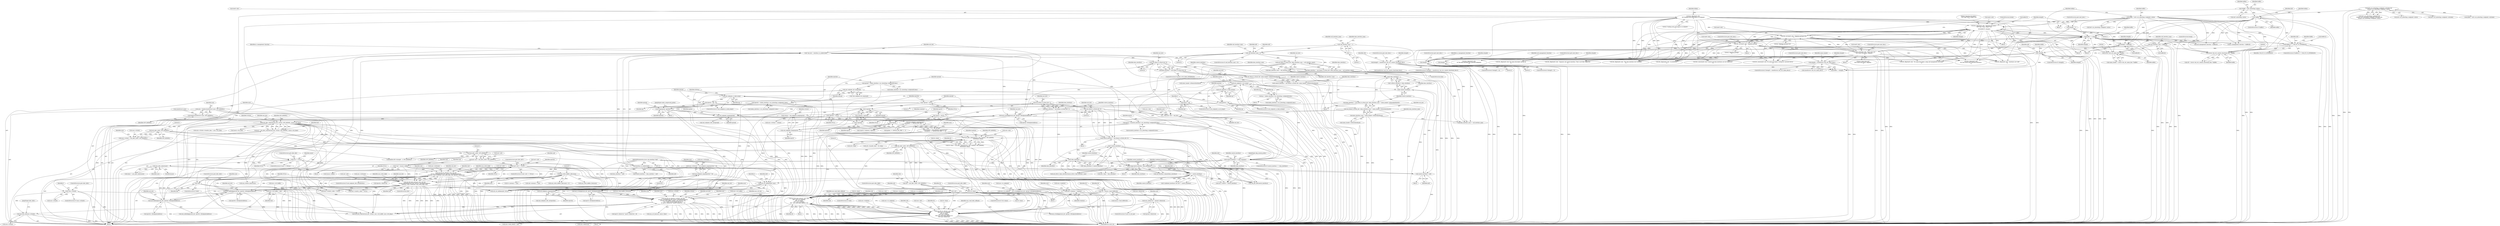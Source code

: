 digraph "0_linux_8835ba4a39cf53f705417b3b3a94eb067673f2c9@API" {
"1001590" [label="(Call,usb_free_urb(acm->ctrlurb))"];
"1001393" [label="(Call,usb_fill_int_urb(acm->ctrlurb, usb_dev,\n\t\t\t usb_rcvintpipe(usb_dev, epctrl->bEndpointAddress),\n\t\t\t acm->ctrl_buffer, ctrlsize, acm_ctrl_irq, acm,\n\t\t\t /* works around buggy devices */\n\t\t\t epctrl->bInterval ? epctrl->bInterval : 16))"];
"1001033" [label="(Call,!acm->ctrlurb)"];
"1001025" [label="(Call,acm->ctrlurb = usb_alloc_urb(0, GFP_KERNEL))"];
"1001029" [label="(Call,usb_alloc_urb(0, GFP_KERNEL))"];
"1001002" [label="(Call,usb_alloc_coherent(usb_dev, ctrlsize, GFP_KERNEL, &acm->ctrl_dma))"];
"1000955" [label="(Call,usb_rcvbulkpipe(usb_dev, epread->bEndpointAddress))"];
"1000478" [label="(Call,usb_ifnum_to_if(usb_dev, 0))"];
"1000162" [label="(Call,*usb_dev = interface_to_usbdev(intf))"];
"1000164" [label="(Call,interface_to_usbdev(intf))"];
"1000120" [label="(MethodParameterIn,struct usb_interface *intf)"];
"1000542" [label="(Call,usb_ifnum_to_if(usb_dev, (data_interface_num = union_header->bSlaveInterface0)))"];
"1000535" [label="(Call,usb_ifnum_to_if(usb_dev, union_header->bMasterInterface0))"];
"1000544" [label="(Call,data_interface_num = union_header->bSlaveInterface0)"];
"1000484" [label="(Call,usb_ifnum_to_if(usb_dev, (data_interface_num = call_interface_num)))"];
"1000486" [label="(Call,data_interface_num = call_interface_num)"];
"1000462" [label="(Call,call_interface_num > 0)"];
"1000180" [label="(Call,call_interface_num = -1)"];
"1000182" [label="(Call,-1)"];
"1000432" [label="(Call,call_interface_num = buffer[4])"];
"1000454" [label="(Call,buffer += elength)"];
"1000348" [label="(Call,elength = 1)"];
"1000396" [label="(Call,elength < sizeof(struct usb_cdc_country_functional_desc))"];
"1000339" [label="(Call,!elength)"];
"1000333" [label="(Call,elength = buffer[0])"];
"1000308" [label="(Call,buffer = intf->cur_altsetting->endpoint->extra)"];
"1000277" [label="(Call,intf->cur_altsetting->endpoint->extralen &&\n\t\t\t\tintf->cur_altsetting->endpoint->extra)"];
"1000254" [label="(Call,!buffer)"];
"1000132" [label="(Call,*buffer = intf->altsetting->extra)"];
"1000411" [label="(Call,elength < 4)"];
"1000423" [label="(Call,elength < 5)"];
"1000439" [label="(Call,dev_dbg(&intf->dev, \"Ignoring descriptor: \"\n\t\t\t\t\t\"type %02x, length %ud\n\",\n\t\t\t\t\tbuffer[2], elength))"];
"1000293" [label="(Call,dev_dbg(&intf->dev,\n\t\t\t\t\"Seeking extra descriptors on endpoint\n\"))"];
"1000342" [label="(Call,dev_err(&intf->dev, \"skipping garbage byte\n\"))"];
"1000359" [label="(Call,dev_err(&intf->dev, \"skipping garbage\n\"))"];
"1000381" [label="(Call,dev_err(&intf->dev, \"More than one \"\n\t\t\t\t\t\"union descriptor, skipping ...\n\"))"];
"1000373" [label="(Call,elength < sizeof(struct usb_cdc_union_desc))"];
"1000403" [label="(Call,(struct usb_cdc_country_functional_desc *)buffer)"];
"1000353" [label="(Call,buffer[1] != USB_DT_CS_INTERFACE)"];
"1000390" [label="(Call,(struct usb_cdc_union_desc *)buffer)"];
"1000240" [label="(Call,usb_ifnum_to_if(usb_dev, 0))"];
"1000235" [label="(Call,usb_ifnum_to_if(usb_dev, 1))"];
"1000848" [label="(Call,ctrlsize = usb_endpoint_maxp(epctrl))"];
"1000850" [label="(Call,usb_endpoint_maxp(epctrl))"];
"1000662" [label="(Call,!epctrl)"];
"1000639" [label="(Call,epctrl = ep)"];
"1000637" [label="(Call,usb_endpoint_is_int_in(ep))"];
"1000624" [label="(Call,ep = &data_interface->cur_altsetting->endpoint[i].desc)"];
"1000150" [label="(Call,*epctrl = NULL)"];
"1000760" [label="(Call,epctrl = &control_interface->cur_altsetting->endpoint[0].desc)"];
"1000819" [label="(Call,kzalloc(sizeof(struct acm), GFP_KERNEL))"];
"1001398" [label="(Call,usb_rcvintpipe(usb_dev, epctrl->bEndpointAddress))"];
"1001200" [label="(Call,usb_fill_int_urb(snd->urb, usb_dev,\n\t\t\t\tusb_sndintpipe(usb_dev, epwrite->bEndpointAddress),\n\t\t\t\tNULL, acm->writesize, acm_write_bulk, snd, epwrite->bInterval))"];
"1001191" [label="(Call,snd->urb == NULL)"];
"1001183" [label="(Call,snd->urb = usb_alloc_urb(0, GFP_KERNEL))"];
"1001187" [label="(Call,usb_alloc_urb(0, GFP_KERNEL))"];
"1001090" [label="(Call,usb_alloc_urb(0, GFP_KERNEL))"];
"1001062" [label="(Call,usb_alloc_coherent(acm->dev, readsize, GFP_KERNEL,\n\t\t\t\t\t\t\t\t&rb->dma))"];
"1001135" [label="(Call,usb_fill_bulk_urb(urb, acm->dev,\n\t\t\t\t\t  acm->rx_endpoint,\n\t\t\t\t\t  rb->base,\n\t\t\t\t\t  acm->readsize,\n\t\t\t\t\t  acm_read_bulk_callback, rb))"];
"1001094" [label="(Call,!urb)"];
"1001088" [label="(Call,urb = usb_alloc_urb(0, GFP_KERNEL))"];
"1000951" [label="(Call,acm->rx_endpoint = usb_rcvbulkpipe(usb_dev, epread->bEndpointAddress))"];
"1001114" [label="(Call,usb_fill_int_urb(urb, acm->dev,\n\t\t\t\t\t acm->rx_endpoint,\n\t\t\t\t\t rb->base,\n\t\t\t\t\t acm->readsize,\n\t\t\t\t\t acm_read_bulk_callback, rb,\n\t\t\t\t\t acm->bInterval))"];
"1001073" [label="(Call,!rb->base)"];
"1001058" [label="(Call,rb->base = usb_alloc_coherent(acm->dev, readsize, GFP_KERNEL,\n\t\t\t\t\t\t\t\t&rb->dma))"];
"1000915" [label="(Call,acm->readsize = readsize)"];
"1000852" [label="(Call,readsize = usb_endpoint_maxp(epread) *\n\t\t\t\t(quirks == SINGLE_RX_URB ? 1 : 2))"];
"1000854" [label="(Call,usb_endpoint_maxp(epread) *\n\t\t\t\t(quirks == SINGLE_RX_URB ? 1 : 2))"];
"1000855" [label="(Call,usb_endpoint_maxp(epread))"];
"1000807" [label="(Call,swap(epread, epwrite))"];
"1000798" [label="(Call,usb_endpoint_dir_in(epread))"];
"1000772" [label="(Call,epread = &data_interface->cur_altsetting->endpoint[0].desc)"];
"1000784" [label="(Call,epwrite = &data_interface->cur_altsetting->endpoint[1].desc)"];
"1000154" [label="(Call,*epread = NULL)"];
"1000665" [label="(Call,!epread)"];
"1000653" [label="(Call,epread = ep)"];
"1000651" [label="(Call,usb_endpoint_is_bulk_in(ep))"];
"1000644" [label="(Call,usb_endpoint_is_bulk_out(ep))"];
"1001049" [label="(Call,*rb = &(acm->read_buffers[i]))"];
"1000970" [label="(Call,acm->bInterval = epread->bInterval)"];
"1000891" [label="(Call,acm->dev = usb_dev)"];
"1001220" [label="(Call,usb_fill_bulk_urb(snd->urb, usb_dev,\n\t\t\t\tusb_sndbulkpipe(usb_dev, epwrite->bEndpointAddress),\n\t\t\t\tNULL, acm->writesize, acm_write_bulk, snd))"];
"1001225" [label="(Call,usb_sndbulkpipe(usb_dev, epwrite->bEndpointAddress))"];
"1001205" [label="(Call,usb_sndintpipe(usb_dev, epwrite->bEndpointAddress))"];
"1000868" [label="(Call,acm->writesize = usb_endpoint_maxp(epwrite) * 20)"];
"1000872" [label="(Call,usb_endpoint_maxp(epwrite) * 20)"];
"1000873" [label="(Call,usb_endpoint_maxp(epwrite))"];
"1000667" [label="(Call,!epwrite)"];
"1000158" [label="(Call,*epwrite = NULL)"];
"1000646" [label="(Call,epwrite = ep)"];
"1001175" [label="(Call,*snd = &(acm->wb[i]))"];
"1000824" [label="(Call,acm == NULL)"];
"1000817" [label="(Call,acm = kzalloc(sizeof(struct acm), GFP_KERNEL))"];
"1001014" [label="(Call,acm->ctrl_buffer = buf)"];
"1001011" [label="(Call,!buf)"];
"1001000" [label="(Call,buf = usb_alloc_coherent(usb_dev, ctrlsize, GFP_KERNEL, &acm->ctrl_dma))"];
"1001259" [label="(Call,usb_set_intfdata(intf, acm))"];
"1000715" [label="(Call,intf != control_interface)"];
"1000247" [label="(Call,!control_interface)"];
"1000238" [label="(Call,control_interface = usb_ifnum_to_if(usb_dev, 0))"];
"1000576" [label="(Call,control_interface == data_interface)"];
"1000551" [label="(Call,!control_interface)"];
"1000533" [label="(Call,control_interface = usb_ifnum_to_if(usb_dev, union_header->bMasterInterface0))"];
"1000489" [label="(Call,control_interface = intf)"];
"1000553" [label="(Call,!data_interface)"];
"1000482" [label="(Call,data_interface = usb_ifnum_to_if(usb_dev, (data_interface_num = call_interface_num)))"];
"1000476" [label="(Call,data_interface = usb_ifnum_to_if(usb_dev, 0))"];
"1000540" [label="(Call,data_interface = usb_ifnum_to_if(usb_dev, (data_interface_num = union_header->bSlaveInterface0)))"];
"1000703" [label="(Call,swap(control_interface, data_interface))"];
"1000245" [label="(Call,!data_interface)"];
"1000233" [label="(Call,data_interface = usb_ifnum_to_if(usb_dev, 1))"];
"1001021" [label="(Call,acm_write_buffers_alloc(acm))"];
"1000830" [label="(Call,acm_alloc_minor(acm))"];
"1000697" [label="(Call,dev_dbg(&intf->dev,\n\t\t\t\t\"Your device has switched interfaces.\n\"))"];
"1000245" [label="(Call,!data_interface)"];
"1000484" [label="(Call,usb_ifnum_to_if(usb_dev, (data_interface_num = call_interface_num)))"];
"1000448" [label="(Identifier,elength)"];
"1000639" [label="(Call,epctrl = ep)"];
"1001083" [label="(Call,rb->instance = acm)"];
"1000490" [label="(Identifier,control_interface)"];
"1001591" [label="(Call,acm->ctrlurb)"];
"1000542" [label="(Call,usb_ifnum_to_if(usb_dev, (data_interface_num = union_header->bSlaveInterface0)))"];
"1000725" [label="(Call,usb_interface_claimed(data_interface))"];
"1001140" [label="(Call,acm->rx_endpoint)"];
"1000830" [label="(Call,acm_alloc_minor(acm))"];
"1001080" [label="(Identifier,rb)"];
"1000577" [label="(Identifier,control_interface)"];
"1001381" [label="(Call,acm->country_codes = NULL)"];
"1001149" [label="(Identifier,acm_read_bulk_callback)"];
"1000875" [label="(Literal,20)"];
"1000704" [label="(Identifier,control_interface)"];
"1001026" [label="(Call,acm->ctrlurb)"];
"1000239" [label="(Identifier,control_interface)"];
"1001226" [label="(Identifier,usb_dev)"];
"1001032" [label="(ControlStructure,if (!acm->ctrlurb))"];
"1001404" [label="(Identifier,acm)"];
"1001004" [label="(Identifier,ctrlsize)"];
"1000898" [label="(Identifier,acm)"];
"1000469" [label="(Identifier,intf)"];
"1001214" [label="(Identifier,acm_write_bulk)"];
"1001224" [label="(Identifier,usb_dev)"];
"1001047" [label="(Block,)"];
"1000183" [label="(Literal,1)"];
"1000817" [label="(Call,acm = kzalloc(sizeof(struct acm), GFP_KERNEL))"];
"1000716" [label="(Identifier,intf)"];
"1000674" [label="(JumpTarget,skip_normal_probe:)"];
"1000300" [label="(Identifier,buflen)"];
"1000382" [label="(Call,&intf->dev)"];
"1001018" [label="(Identifier,buf)"];
"1000340" [label="(Identifier,elength)"];
"1000621" [label="(Identifier,i)"];
"1001175" [label="(Call,*snd = &(acm->wb[i]))"];
"1000636" [label="(ControlStructure,if (usb_endpoint_is_int_in(ep)))"];
"1001210" [label="(Identifier,NULL)"];
"1000865" [label="(Identifier,acm)"];
"1000541" [label="(Identifier,data_interface)"];
"1000535" [label="(Call,usb_ifnum_to_if(usb_dev, union_header->bMasterInterface0))"];
"1000456" [label="(Identifier,elength)"];
"1001187" [label="(Call,usb_alloc_urb(0, GFP_KERNEL))"];
"1001000" [label="(Call,buf = usb_alloc_coherent(usb_dev, ctrlsize, GFP_KERNEL, &acm->ctrl_dma))"];
"1000464" [label="(Literal,0)"];
"1000364" [label="(Literal,\"skipping garbage\n\")"];
"1001119" [label="(Call,acm->rx_endpoint)"];
"1000971" [label="(Call,acm->bInterval)"];
"1000164" [label="(Call,interface_to_usbdev(intf))"];
"1000432" [label="(Call,call_interface_num = buffer[4])"];
"1000411" [label="(Call,elength < 4)"];
"1001077" [label="(ControlStructure,goto alloc_fail6;)"];
"1000375" [label="(Call,sizeof(struct usb_cdc_union_desc))"];
"1001397" [label="(Identifier,usb_dev)"];
"1001598" [label="(Call,usb_free_coherent(usb_dev, ctrlsize, acm->ctrl_buffer, acm->ctrl_dma))"];
"1000662" [label="(Call,!epctrl)"];
"1000387" [label="(ControlStructure,goto next_desc;)"];
"1000354" [label="(Call,buffer[1])"];
"1000762" [label="(Call,&control_interface->cur_altsetting->endpoint[0].desc)"];
"1001239" [label="(Identifier,snd)"];
"1001089" [label="(Identifier,urb)"];
"1000872" [label="(Call,usb_endpoint_maxp(epwrite) * 20)"];
"1000370" [label="(Block,)"];
"1000651" [label="(Call,usb_endpoint_is_bulk_in(ep))"];
"1000773" [label="(Identifier,epread)"];
"1000424" [label="(Identifier,elength)"];
"1001001" [label="(Identifier,buf)"];
"1000825" [label="(Identifier,acm)"];
"1000622" [label="(Block,)"];
"1000957" [label="(Call,epread->bEndpointAddress)"];
"1001230" [label="(Identifier,NULL)"];
"1001021" [label="(Call,acm_write_buffers_alloc(acm))"];
"1000827" [label="(ControlStructure,goto alloc_fail;)"];
"1000891" [label="(Call,acm->dev = usb_dev)"];
"1000668" [label="(Identifier,epwrite)"];
"1000828" [label="(Call,minor = acm_alloc_minor(acm))"];
"1001424" [label="(Call,acm->ctrlurb->transfer_dma = acm->ctrl_dma)"];
"1000472" [label="(ControlStructure,if (quirks & NO_DATA_INTERFACE))"];
"1001195" [label="(Identifier,NULL)"];
"1001259" [label="(Call,usb_set_intfdata(intf, acm))"];
"1000583" [label="(Identifier,intf)"];
"1000822" [label="(Identifier,GFP_KERNEL)"];
"1000650" [label="(ControlStructure,if (usb_endpoint_is_bulk_in(ep)))"];
"1001002" [label="(Call,usb_alloc_coherent(usb_dev, ctrlsize, GFP_KERNEL, &acm->ctrl_dma))"];
"1000180" [label="(Call,call_interface_num = -1)"];
"1001594" [label="(JumpTarget,alloc_fail5:)"];
"1000253" [label="(ControlStructure,if (!buffer))"];
"1000120" [label="(MethodParameterIn,struct usb_interface *intf)"];
"1000665" [label="(Call,!epread)"];
"1001015" [label="(Call,acm->ctrl_buffer)"];
"1000578" [label="(Identifier,data_interface)"];
"1001063" [label="(Call,acm->dev)"];
"1000543" [label="(Identifier,usb_dev)"];
"1000868" [label="(Call,acm->writesize = usb_endpoint_maxp(epwrite) * 20)"];
"1001034" [label="(Call,acm->ctrlurb)"];
"1000433" [label="(Identifier,call_interface_num)"];
"1000785" [label="(Identifier,epwrite)"];
"1001189" [label="(Identifier,GFP_KERNEL)"];
"1000760" [label="(Call,epctrl = &control_interface->cur_altsetting->endpoint[0].desc)"];
"1000848" [label="(Call,ctrlsize = usb_endpoint_maxp(epctrl))"];
"1000859" [label="(Identifier,quirks)"];
"1000516" [label="(Call,dev_warn(&intf->dev,\"No union descriptor, testing for castrated device\n\"))"];
"1001073" [label="(Call,!rb->base)"];
"1001023" [label="(Literal,0)"];
"1000241" [label="(Identifier,usb_dev)"];
"1000952" [label="(Call,acm->rx_endpoint)"];
"1000238" [label="(Call,control_interface = usb_ifnum_to_if(usb_dev, 0))"];
"1001143" [label="(Call,rb->base)"];
"1000400" [label="(ControlStructure,goto next_desc;)"];
"1000347" [label="(Literal,\"skipping garbage byte\n\")"];
"1000152" [label="(Identifier,NULL)"];
"1000505" [label="(Call,dev_dbg(&intf->dev,\"No union descriptor, giving up\n\"))"];
"1001221" [label="(Call,snd->urb)"];
"1000362" [label="(Identifier,intf)"];
"1001003" [label="(Identifier,usb_dev)"];
"1000405" [label="(Identifier,buffer)"];
"1000851" [label="(Identifier,epctrl)"];
"1000422" [label="(ControlStructure,if (elength < 5))"];
"1000655" [label="(Identifier,ep)"];
"1001197" [label="(ControlStructure,if (usb_endpoint_xfer_int(epwrite)))"];
"1001201" [label="(Call,snd->urb)"];
"1000360" [label="(Call,&intf->dev)"];
"1001173" [label="(Block,)"];
"1000654" [label="(Identifier,epread)"];
"1001051" [label="(Call,&(acm->read_buffers[i]))"];
"1000625" [label="(Identifier,ep)"];
"1000154" [label="(Call,*epread = NULL)"];
"1001050" [label="(Identifier,rb)"];
"1000254" [label="(Call,!buffer)"];
"1000717" [label="(Identifier,control_interface)"];
"1000550" [label="(Call,!control_interface || !data_interface)"];
"1000134" [label="(Call,intf->altsetting->extra)"];
"1000390" [label="(Call,(struct usb_cdc_union_desc *)buffer)"];
"1000440" [label="(Call,&intf->dev)"];
"1001058" [label="(Call,rb->base = usb_alloc_coherent(acm->dev, readsize, GFP_KERNEL,\n\t\t\t\t\t\t\t\t&rb->dma))"];
"1000873" [label="(Call,usb_endpoint_maxp(epwrite))"];
"1001191" [label="(Call,snd->urb == NULL)"];
"1001049" [label="(Call,*rb = &(acm->read_buffers[i]))"];
"1000892" [label="(Call,acm->dev)"];
"1000853" [label="(Identifier,readsize)"];
"1001115" [label="(Identifier,urb)"];
"1001398" [label="(Call,usb_rcvintpipe(usb_dev, epctrl->bEndpointAddress))"];
"1000434" [label="(Call,buffer[4])"];
"1000449" [label="(ControlStructure,break;)"];
"1001190" [label="(ControlStructure,if (snd->urb == NULL))"];
"1001095" [label="(Identifier,urb)"];
"1001116" [label="(Call,acm->dev)"];
"1000293" [label="(Call,dev_dbg(&intf->dev,\n\t\t\t\t\"Seeking extra descriptors on endpoint\n\"))"];
"1001092" [label="(Identifier,GFP_KERNEL)"];
"1000374" [label="(Identifier,elength)"];
"1001220" [label="(Call,usb_fill_bulk_urb(snd->urb, usb_dev,\n\t\t\t\tusb_sndbulkpipe(usb_dev, epwrite->bEndpointAddress),\n\t\t\t\tNULL, acm->writesize, acm_write_bulk, snd))"];
"1001010" [label="(ControlStructure,if (!buf))"];
"1001040" [label="(Identifier,i)"];
"1000277" [label="(Call,intf->cur_altsetting->endpoint->extralen &&\n\t\t\t\tintf->cur_altsetting->endpoint->extra)"];
"1000811" [label="(Call,dev_dbg(&intf->dev, \"interfaces are valid\n\"))"];
"1000784" [label="(Call,epwrite = &data_interface->cur_altsetting->endpoint[1].desc)"];
"1000236" [label="(Identifier,usb_dev)"];
"1000309" [label="(Identifier,buffer)"];
"1000427" [label="(Call,call_management_function = buffer[3])"];
"1001014" [label="(Call,acm->ctrl_buffer = buf)"];
"1000141" [label="(Identifier,buflen)"];
"1000826" [label="(Identifier,NULL)"];
"1000151" [label="(Identifier,epctrl)"];
"1000332" [label="(Block,)"];
"1001059" [label="(Call,rb->base)"];
"1000451" [label="(Call,buflen -= elength)"];
"1000240" [label="(Call,usb_ifnum_to_if(usb_dev, 0))"];
"1001199" [label="(Identifier,epwrite)"];
"1000158" [label="(Call,*epwrite = NULL)"];
"1001060" [label="(Identifier,rb)"];
"1001207" [label="(Call,epwrite->bEndpointAddress)"];
"1000774" [label="(Call,&data_interface->cur_altsetting->endpoint[0].desc)"];
"1000481" [label="(ControlStructure,else)"];
"1000786" [label="(Call,&data_interface->cur_altsetting->endpoint[1].desc)"];
"1000800" [label="(Block,)"];
"1001420" [label="(Identifier,acm)"];
"1000712" [label="(Call,!combined_interfaces && intf != control_interface)"];
"1000480" [label="(Literal,0)"];
"1000648" [label="(Identifier,ep)"];
"1000445" [label="(Call,buffer[2])"];
"1000922" [label="(Identifier,acm)"];
"1001075" [label="(Identifier,rb)"];
"1000310" [label="(Call,intf->cur_altsetting->endpoint->extra)"];
"1001206" [label="(Identifier,usb_dev)"];
"1000466" [label="(Call,dev_dbg(&intf->dev, \"No union descriptor, using call management descriptor\n\"))"];
"1001135" [label="(Call,usb_fill_bulk_urb(urb, acm->dev,\n\t\t\t\t\t  acm->rx_endpoint,\n\t\t\t\t\t  rb->base,\n\t\t\t\t\t  acm->readsize,\n\t\t\t\t\t  acm_read_bulk_callback, rb))"];
"1001461" [label="(Call,usb_driver_claim_interface(&acm_driver, data_interface, acm))"];
"1001399" [label="(Identifier,usb_dev)"];
"1000638" [label="(Identifier,ep)"];
"1000799" [label="(Identifier,epread)"];
"1001403" [label="(Call,acm->ctrl_buffer)"];
"1000388" [label="(Call,union_header = (struct usb_cdc_union_desc *)buffer)"];
"1001066" [label="(Identifier,readsize)"];
"1000653" [label="(Call,epread = ep)"];
"1001154" [label="(Identifier,acm)"];
"1000980" [label="(Identifier,acm)"];
"1001035" [label="(Identifier,acm)"];
"1001130" [label="(Call,acm->bInterval)"];
"1000415" [label="(Call,ac_management_function = buffer[3])"];
"1000554" [label="(Identifier,data_interface)"];
"1000271" [label="(Call,intf->cur_altsetting->endpoint &&\n\t\t\t\tintf->cur_altsetting->endpoint->extralen &&\n\t\t\t\tintf->cur_altsetting->endpoint->extra)"];
"1000552" [label="(Identifier,control_interface)"];
"1000465" [label="(Block,)"];
"1000857" [label="(Call,quirks == SINGLE_RX_URB ? 1 : 2)"];
"1001254" [label="(Call,snd->instance = acm)"];
"1000910" [label="(Call,acm->ctrlsize = ctrlsize)"];
"1000962" [label="(Identifier,acm)"];
"1000951" [label="(Call,acm->rx_endpoint = usb_rcvbulkpipe(usb_dev, epread->bEndpointAddress))"];
"1000372" [label="(ControlStructure,if (elength < sizeof(struct usb_cdc_union_desc)))"];
"1001469" [label="(Call,usb_get_intf(control_interface))"];
"1000341" [label="(Block,)"];
"1001011" [label="(Call,!buf)"];
"1000462" [label="(Call,call_interface_num > 0)"];
"1000173" [label="(Identifier,ac_management_function)"];
"1000428" [label="(Identifier,call_management_function)"];
"1000829" [label="(Identifier,minor)"];
"1001020" [label="(Call,acm_write_buffers_alloc(acm) < 0)"];
"1001113" [label="(Block,)"];
"1000335" [label="(Call,buffer[0])"];
"1000703" [label="(Call,swap(control_interface, data_interface))"];
"1000355" [label="(Identifier,buffer)"];
"1001608" [label="(Call,acm_release_minor(acm))"];
"1001016" [label="(Identifier,acm)"];
"1000970" [label="(Call,acm->bInterval = epread->bInterval)"];
"1001074" [label="(Call,rb->base)"];
"1001022" [label="(Identifier,acm)"];
"1000919" [label="(Identifier,readsize)"];
"1000368" [label="(Identifier,buffer)"];
"1000659" [label="(Identifier,EINVAL)"];
"1000255" [label="(Identifier,buffer)"];
"1001091" [label="(Literal,0)"];
"1000624" [label="(Call,ep = &data_interface->cur_altsetting->endpoint[i].desc)"];
"1000824" [label="(Call,acm == NULL)"];
"1000150" [label="(Call,*epctrl = NULL)"];
"1000357" [label="(Identifier,USB_DT_CS_INTERFACE)"];
"1000163" [label="(Identifier,usb_dev)"];
"1000478" [label="(Call,usb_ifnum_to_if(usb_dev, 0))"];
"1001263" [label="(Identifier,i)"];
"1000546" [label="(Call,union_header->bSlaveInterface0)"];
"1000392" [label="(Identifier,buffer)"];
"1000915" [label="(Call,acm->readsize = readsize)"];
"1000232" [label="(Block,)"];
"1000772" [label="(Call,epread = &data_interface->cur_altsetting->endpoint[0].desc)"];
"1001185" [label="(Identifier,snd)"];
"1000377" [label="(ControlStructure,goto next_desc;)"];
"1000854" [label="(Call,usb_endpoint_maxp(epread) *\n\t\t\t\t(quirks == SINGLE_RX_URB ? 1 : 2))"];
"1000398" [label="(Call,sizeof(struct usb_cdc_country_functional_desc))"];
"1000576" [label="(Call,control_interface == data_interface)"];
"1000426" [label="(ControlStructure,goto next_desc;)"];
"1000810" [label="(JumpTarget,made_compressed_probe:)"];
"1000666" [label="(Identifier,epread)"];
"1000349" [label="(Identifier,elength)"];
"1001235" [label="(Identifier,snd)"];
"1000186" [label="(Identifier,data_interface_num)"];
"1000964" [label="(Call,usb_endpoint_xfer_int(epread))"];
"1000652" [label="(Identifier,ep)"];
"1000843" [label="(Call,kfree(acm))"];
"1000663" [label="(Identifier,epctrl)"];
"1001400" [label="(Call,epctrl->bEndpointAddress)"];
"1000380" [label="(Block,)"];
"1000580" [label="(Call,dev_warn(&intf->dev,\"Control and data interfaces are not separated!\n\"))"];
"1001615" [label="(MethodReturn,static int)"];
"1000820" [label="(Call,sizeof(struct acm))"];
"1001409" [label="(Call,epctrl->bInterval ? epctrl->bInterval : 16)"];
"1000373" [label="(Call,elength < sizeof(struct usb_cdc_union_desc))"];
"1001219" [label="(ControlStructure,else)"];
"1000532" [label="(Block,)"];
"1000895" [label="(Identifier,usb_dev)"];
"1000132" [label="(Call,*buffer = intf->altsetting->extra)"];
"1000881" [label="(Call,acm->data = data_interface)"];
"1000339" [label="(Call,!elength)"];
"1001184" [label="(Call,snd->urb)"];
"1001507" [label="(Call,usb_sndbulkpipe(usb_dev, epwrite->bEndpointAddress))"];
"1000536" [label="(Identifier,usb_dev)"];
"1000761" [label="(Identifier,epctrl)"];
"1000412" [label="(Identifier,elength)"];
"1000916" [label="(Call,acm->readsize)"];
"1000260" [label="(Identifier,intf)"];
"1000381" [label="(Call,dev_err(&intf->dev, \"More than one \"\n\t\t\t\t\t\"union descriptor, skipping ...\n\"))"];
"1000715" [label="(Call,intf != control_interface)"];
"1001193" [label="(Identifier,snd)"];
"1000488" [label="(Identifier,call_interface_num)"];
"1000551" [label="(Call,!control_interface)"];
"1000797" [label="(Call,!usb_endpoint_dir_in(epread))"];
"1001231" [label="(Call,acm->writesize)"];
"1000643" [label="(ControlStructure,if (usb_endpoint_is_bulk_out(ep)))"];
"1000235" [label="(Call,usb_ifnum_to_if(usb_dev, 1))"];
"1000333" [label="(Call,elength = buffer[0])"];
"1000342" [label="(Call,dev_err(&intf->dev, \"skipping garbage byte\n\"))"];
"1001198" [label="(Call,usb_endpoint_xfer_int(epwrite))"];
"1000268" [label="(Identifier,buflen)"];
"1001025" [label="(Call,acm->ctrlurb = usb_alloc_urb(0, GFP_KERNEL))"];
"1000667" [label="(Call,!epwrite)"];
"1000352" [label="(ControlStructure,if (buffer[1] != USB_DT_CS_INTERFACE))"];
"1000852" [label="(Call,readsize = usb_endpoint_maxp(epread) *\n\t\t\t\t(quirks == SINGLE_RX_URB ? 1 : 2))"];
"1000850" [label="(Call,usb_endpoint_maxp(epctrl))"];
"1001030" [label="(Literal,0)"];
"1000798" [label="(Call,usb_endpoint_dir_in(epread))"];
"1000395" [label="(ControlStructure,if (elength < sizeof(struct usb_cdc_country_functional_desc)))"];
"1001345" [label="(Call,acm->country_codes = NULL)"];
"1000553" [label="(Call,!data_interface)"];
"1000181" [label="(Identifier,call_interface_num)"];
"1000545" [label="(Identifier,data_interface_num)"];
"1001200" [label="(Call,usb_fill_int_urb(snd->urb, usb_dev,\n\t\t\t\tusb_sndintpipe(usb_dev, epwrite->bEndpointAddress),\n\t\t\t\tNULL, acm->writesize, acm_write_bulk, snd, epwrite->bInterval))"];
"1001099" [label="(Identifier,urb)"];
"1000849" [label="(Identifier,ctrlsize)"];
"1000661" [label="(Call,!epctrl || !epread || !epwrite)"];
"1000159" [label="(Identifier,epwrite)"];
"1001261" [label="(Identifier,acm)"];
"1000477" [label="(Identifier,data_interface)"];
"1000807" [label="(Call,swap(epread, epwrite))"];
"1000855" [label="(Call,usb_endpoint_maxp(epread))"];
"1001225" [label="(Call,usb_sndbulkpipe(usb_dev, epwrite->bEndpointAddress))"];
"1001205" [label="(Call,usb_sndintpipe(usb_dev, epwrite->bEndpointAddress))"];
"1001031" [label="(Identifier,GFP_KERNEL)"];
"1001595" [label="(Call,acm_write_buffers_free(acm))"];
"1000476" [label="(Call,data_interface = usb_ifnum_to_if(usb_dev, 0))"];
"1000248" [label="(Identifier,control_interface)"];
"1000486" [label="(Call,data_interface_num = call_interface_num)"];
"1001183" [label="(Call,snd->urb = usb_alloc_urb(0, GFP_KERNEL))"];
"1001096" [label="(ControlStructure,goto alloc_fail6;)"];
"1000491" [label="(Identifier,intf)"];
"1000397" [label="(Identifier,elength)"];
"1000386" [label="(Literal,\"More than one \"\n\t\t\t\t\t\"union descriptor, skipping ...\n\")"];
"1001033" [label="(Call,!acm->ctrlurb)"];
"1000162" [label="(Call,*usb_dev = interface_to_usbdev(intf))"];
"1000155" [label="(Identifier,epread)"];
"1000425" [label="(Literal,5)"];
"1001114" [label="(Call,usb_fill_int_urb(urb, acm->dev,\n\t\t\t\t\t acm->rx_endpoint,\n\t\t\t\t\t rb->base,\n\t\t\t\t\t acm->readsize,\n\t\t\t\t\t acm_read_bulk_callback, rb,\n\t\t\t\t\t acm->bInterval))"];
"1000664" [label="(Call,!epread || !epwrite)"];
"1001067" [label="(Identifier,GFP_KERNEL)"];
"1000334" [label="(Identifier,elength)"];
"1001590" [label="(Call,usb_free_urb(acm->ctrlurb))"];
"1001150" [label="(Identifier,rb)"];
"1000533" [label="(Call,control_interface = usb_ifnum_to_if(usb_dev, union_header->bMasterInterface0))"];
"1001136" [label="(Identifier,urb)"];
"1000308" [label="(Call,buffer = intf->cur_altsetting->endpoint->extra)"];
"1000379" [label="(Identifier,union_header)"];
"1000285" [label="(Call,intf->cur_altsetting->endpoint->extra)"];
"1000414" [label="(ControlStructure,goto next_desc;)"];
"1001455" [label="(Call,acm_set_line(acm, &acm->line))"];
"1000353" [label="(Call,buffer[1] != USB_DT_CS_INTERFACE)"];
"1000856" [label="(Identifier,epread)"];
"1000455" [label="(Identifier,buffer)"];
"1000423" [label="(Call,elength < 5)"];
"1000869" [label="(Call,acm->writesize)"];
"1001552" [label="(Call,usb_set_intfdata(intf, NULL))"];
"1001005" [label="(Identifier,GFP_KERNEL)"];
"1000461" [label="(ControlStructure,if (call_interface_num > 0))"];
"1000644" [label="(Call,usb_endpoint_is_bulk_out(ep))"];
"1000156" [label="(Identifier,NULL)"];
"1000645" [label="(Identifier,ep)"];
"1000482" [label="(Call,data_interface = usb_ifnum_to_if(usb_dev, (data_interface_num = call_interface_num)))"];
"1001151" [label="(Call,acm->read_urbs[i] = urb)"];
"1000818" [label="(Identifier,acm)"];
"1001129" [label="(Identifier,rb)"];
"1000437" [label="(ControlStructure,break;)"];
"1000165" [label="(Identifier,intf)"];
"1000292" [label="(Block,)"];
"1000831" [label="(Identifier,acm)"];
"1001500" [label="(Call,usb_rcvbulkpipe(usb_dev, epread->bEndpointAddress))"];
"1000527" [label="(Call,data_interface = intf)"];
"1000439" [label="(Call,dev_dbg(&intf->dev, \"Ignoring descriptor: \"\n\t\t\t\t\t\"type %02x, length %ud\n\",\n\t\t\t\t\tbuffer[2], elength))"];
"1000345" [label="(Identifier,intf)"];
"1000396" [label="(Call,elength < sizeof(struct usb_cdc_country_functional_desc))"];
"1000966" [label="(ControlStructure,if (acm->is_int_ep))"];
"1000410" [label="(ControlStructure,if (elength < 4))"];
"1000278" [label="(Call,intf->cur_altsetting->endpoint->extralen)"];
"1000537" [label="(Call,union_header->bMasterInterface0)"];
"1001134" [label="(Block,)"];
"1000487" [label="(Identifier,data_interface_num)"];
"1001188" [label="(Literal,0)"];
"1000485" [label="(Identifier,usb_dev)"];
"1000801" [label="(Call,dev_dbg(&intf->dev,\n\t\t\t\"The data interface has switched endpoints\n\"))"];
"1000463" [label="(Identifier,call_interface_num)"];
"1001588" [label="(Call,acm_read_buffers_free(acm))"];
"1000876" [label="(Call,acm->control = control_interface)"];
"1000534" [label="(Identifier,control_interface)"];
"1001122" [label="(Call,rb->base)"];
"1000479" [label="(Identifier,usb_dev)"];
"1001029" [label="(Call,usb_alloc_urb(0, GFP_KERNEL))"];
"1001211" [label="(Call,acm->writesize)"];
"1000540" [label="(Call,data_interface = usb_ifnum_to_if(usb_dev, (data_interface_num = union_header->bSlaveInterface0)))"];
"1001012" [label="(Identifier,buf)"];
"1001196" [label="(ControlStructure,goto alloc_fail7;)"];
"1000974" [label="(Call,epread->bInterval)"];
"1000454" [label="(Call,buffer += elength)"];
"1001407" [label="(Identifier,acm_ctrl_irq)"];
"1000294" [label="(Call,&intf->dev)"];
"1000499" [label="(Identifier,intf)"];
"1001128" [label="(Identifier,acm_read_bulk_callback)"];
"1001137" [label="(Call,acm->dev)"];
"1000647" [label="(Identifier,epwrite)"];
"1000299" [label="(Call,buflen = intf->cur_altsetting->endpoint->extralen)"];
"1001408" [label="(Identifier,acm)"];
"1000714" [label="(Identifier,combined_interfaces)"];
"1000569" [label="(Call,dev_dbg(&intf->dev, \"Separate call control interface. That is not fully supported.\n\"))"];
"1000350" [label="(Literal,1)"];
"1001006" [label="(Call,&acm->ctrl_dma)"];
"1000182" [label="(Call,-1)"];
"1000359" [label="(Call,dev_err(&intf->dev, \"skipping garbage\n\"))"];
"1000878" [label="(Identifier,acm)"];
"1000233" [label="(Call,data_interface = usb_ifnum_to_if(usb_dev, 1))"];
"1000343" [label="(Call,&intf->dev)"];
"1000575" [label="(ControlStructure,if (control_interface == data_interface))"];
"1001068" [label="(Call,&rb->dma)"];
"1001216" [label="(Call,epwrite->bInterval)"];
"1001204" [label="(Identifier,usb_dev)"];
"1000566" [label="(Call,data_interface_num != call_interface_num)"];
"1000244" [label="(Call,!data_interface || !control_interface)"];
"1000237" [label="(Literal,1)"];
"1000298" [label="(Literal,\"Seeking extra descriptors on endpoint\n\")"];
"1000483" [label="(Identifier,data_interface)"];
"1000646" [label="(Call,epwrite = ep)"];
"1000160" [label="(Identifier,NULL)"];
"1001177" [label="(Call,&(acm->wb[i]))"];
"1001283" [label="(Call,kmalloc(cfd->bLength - 4, GFP_KERNEL))"];
"1000403" [label="(Call,(struct usb_cdc_country_functional_desc *)buffer)"];
"1000401" [label="(Call,cfd = (struct usb_cdc_country_functional_desc *)buffer)"];
"1001192" [label="(Call,snd->urb)"];
"1001102" [label="(Call,urb->transfer_dma = rb->dma)"];
"1000413" [label="(Literal,4)"];
"1000122" [label="(Block,)"];
"1000808" [label="(Identifier,epread)"];
"1000641" [label="(Identifier,ep)"];
"1000247" [label="(Call,!control_interface)"];
"1000358" [label="(Block,)"];
"1000330" [label="(Identifier,buflen)"];
"1000338" [label="(ControlStructure,if (!elength))"];
"1000348" [label="(Call,elength = 1)"];
"1000956" [label="(Identifier,usb_dev)"];
"1000819" [label="(Call,kzalloc(sizeof(struct acm), GFP_KERNEL))"];
"1001146" [label="(Call,acm->readsize)"];
"1001393" [label="(Call,usb_fill_int_urb(acm->ctrlurb, usb_dev,\n\t\t\t usb_rcvintpipe(usb_dev, epctrl->bEndpointAddress),\n\t\t\t acm->ctrl_buffer, ctrlsize, acm_ctrl_irq, acm,\n\t\t\t /* works around buggy devices */\n\t\t\t epctrl->bInterval ? epctrl->bInterval : 16))"];
"1000626" [label="(Call,&data_interface->cur_altsetting->endpoint[i].desc)"];
"1000728" [label="(Call,dev_dbg(&intf->dev, \"The data interface isn't available\n\"))"];
"1000823" [label="(ControlStructure,if (acm == NULL))"];
"1001227" [label="(Call,epwrite->bEndpointAddress)"];
"1000351" [label="(ControlStructure,goto next_desc;)"];
"1000234" [label="(Identifier,data_interface)"];
"1001234" [label="(Identifier,acm_write_bulk)"];
"1000246" [label="(Identifier,data_interface)"];
"1000705" [label="(Identifier,data_interface)"];
"1001072" [label="(ControlStructure,if (!rb->base))"];
"1000809" [label="(Identifier,epwrite)"];
"1001125" [label="(Call,acm->readsize)"];
"1001394" [label="(Call,acm->ctrlurb)"];
"1000365" [label="(ControlStructure,goto next_desc;)"];
"1000874" [label="(Identifier,epwrite)"];
"1000696" [label="(Block,)"];
"1000416" [label="(Identifier,ac_management_function)"];
"1001260" [label="(Identifier,intf)"];
"1000402" [label="(Identifier,cfd)"];
"1001406" [label="(Identifier,ctrlsize)"];
"1000444" [label="(Literal,\"Ignoring descriptor: \"\n\t\t\t\t\t\"type %02x, length %ud\n\")"];
"1000525" [label="(Call,control_interface = data_interface = intf)"];
"1001013" [label="(ControlStructure,goto alloc_fail2;)"];
"1000489" [label="(Call,control_interface = intf)"];
"1000556" [label="(Call,dev_dbg(&intf->dev, \"no interfaces\n\"))"];
"1000242" [label="(Literal,0)"];
"1001090" [label="(Call,usb_alloc_urb(0, GFP_KERNEL))"];
"1001215" [label="(Identifier,snd)"];
"1001088" [label="(Call,urb = usb_alloc_urb(0, GFP_KERNEL))"];
"1001094" [label="(Call,!urb)"];
"1001176" [label="(Identifier,snd)"];
"1000133" [label="(Identifier,buffer)"];
"1001093" [label="(ControlStructure,if (!urb))"];
"1000544" [label="(Call,data_interface_num = union_header->bSlaveInterface0)"];
"1000637" [label="(Call,usb_endpoint_is_int_in(ep))"];
"1001062" [label="(Call,usb_alloc_coherent(acm->dev, readsize, GFP_KERNEL,\n\t\t\t\t\t\t\t\t&rb->dma))"];
"1001037" [label="(ControlStructure,goto alloc_fail5;)"];
"1000640" [label="(Identifier,epctrl)"];
"1000955" [label="(Call,usb_rcvbulkpipe(usb_dev, epread->bEndpointAddress))"];
"1001590" -> "1000122"  [label="AST: "];
"1001590" -> "1001591"  [label="CFG: "];
"1001591" -> "1001590"  [label="AST: "];
"1001594" -> "1001590"  [label="CFG: "];
"1001590" -> "1001615"  [label="DDG: "];
"1001590" -> "1001615"  [label="DDG: "];
"1001393" -> "1001590"  [label="DDG: "];
"1001033" -> "1001590"  [label="DDG: "];
"1001393" -> "1000122"  [label="AST: "];
"1001393" -> "1001409"  [label="CFG: "];
"1001394" -> "1001393"  [label="AST: "];
"1001397" -> "1001393"  [label="AST: "];
"1001398" -> "1001393"  [label="AST: "];
"1001403" -> "1001393"  [label="AST: "];
"1001406" -> "1001393"  [label="AST: "];
"1001407" -> "1001393"  [label="AST: "];
"1001408" -> "1001393"  [label="AST: "];
"1001409" -> "1001393"  [label="AST: "];
"1001420" -> "1001393"  [label="CFG: "];
"1001393" -> "1001615"  [label="DDG: "];
"1001393" -> "1001615"  [label="DDG: "];
"1001393" -> "1001615"  [label="DDG: "];
"1001393" -> "1001615"  [label="DDG: "];
"1001393" -> "1001615"  [label="DDG: "];
"1001393" -> "1001615"  [label="DDG: "];
"1001393" -> "1001615"  [label="DDG: "];
"1001393" -> "1001615"  [label="DDG: "];
"1001033" -> "1001393"  [label="DDG: "];
"1001398" -> "1001393"  [label="DDG: "];
"1001398" -> "1001393"  [label="DDG: "];
"1001014" -> "1001393"  [label="DDG: "];
"1001002" -> "1001393"  [label="DDG: "];
"1001259" -> "1001393"  [label="DDG: "];
"1001393" -> "1001455"  [label="DDG: "];
"1001393" -> "1001500"  [label="DDG: "];
"1001393" -> "1001598"  [label="DDG: "];
"1001393" -> "1001598"  [label="DDG: "];
"1001393" -> "1001598"  [label="DDG: "];
"1001033" -> "1001032"  [label="AST: "];
"1001033" -> "1001034"  [label="CFG: "];
"1001034" -> "1001033"  [label="AST: "];
"1001037" -> "1001033"  [label="CFG: "];
"1001040" -> "1001033"  [label="CFG: "];
"1001033" -> "1001615"  [label="DDG: "];
"1001033" -> "1001615"  [label="DDG: "];
"1001025" -> "1001033"  [label="DDG: "];
"1001025" -> "1000122"  [label="AST: "];
"1001025" -> "1001029"  [label="CFG: "];
"1001026" -> "1001025"  [label="AST: "];
"1001029" -> "1001025"  [label="AST: "];
"1001035" -> "1001025"  [label="CFG: "];
"1001025" -> "1001615"  [label="DDG: "];
"1001029" -> "1001025"  [label="DDG: "];
"1001029" -> "1001025"  [label="DDG: "];
"1001029" -> "1001031"  [label="CFG: "];
"1001030" -> "1001029"  [label="AST: "];
"1001031" -> "1001029"  [label="AST: "];
"1001029" -> "1001615"  [label="DDG: "];
"1001002" -> "1001029"  [label="DDG: "];
"1001029" -> "1001062"  [label="DDG: "];
"1001029" -> "1001187"  [label="DDG: "];
"1001029" -> "1001283"  [label="DDG: "];
"1001002" -> "1001000"  [label="AST: "];
"1001002" -> "1001006"  [label="CFG: "];
"1001003" -> "1001002"  [label="AST: "];
"1001004" -> "1001002"  [label="AST: "];
"1001005" -> "1001002"  [label="AST: "];
"1001006" -> "1001002"  [label="AST: "];
"1001000" -> "1001002"  [label="CFG: "];
"1001002" -> "1001615"  [label="DDG: "];
"1001002" -> "1001615"  [label="DDG: "];
"1001002" -> "1001615"  [label="DDG: "];
"1001002" -> "1001615"  [label="DDG: "];
"1001002" -> "1001000"  [label="DDG: "];
"1001002" -> "1001000"  [label="DDG: "];
"1001002" -> "1001000"  [label="DDG: "];
"1001002" -> "1001000"  [label="DDG: "];
"1000955" -> "1001002"  [label="DDG: "];
"1000848" -> "1001002"  [label="DDG: "];
"1000819" -> "1001002"  [label="DDG: "];
"1001002" -> "1001205"  [label="DDG: "];
"1001002" -> "1001225"  [label="DDG: "];
"1001002" -> "1001398"  [label="DDG: "];
"1001002" -> "1001424"  [label="DDG: "];
"1001002" -> "1001598"  [label="DDG: "];
"1001002" -> "1001598"  [label="DDG: "];
"1001002" -> "1001598"  [label="DDG: "];
"1000955" -> "1000951"  [label="AST: "];
"1000955" -> "1000957"  [label="CFG: "];
"1000956" -> "1000955"  [label="AST: "];
"1000957" -> "1000955"  [label="AST: "];
"1000951" -> "1000955"  [label="CFG: "];
"1000955" -> "1001615"  [label="DDG: "];
"1000955" -> "1000951"  [label="DDG: "];
"1000955" -> "1000951"  [label="DDG: "];
"1000478" -> "1000955"  [label="DDG: "];
"1000542" -> "1000955"  [label="DDG: "];
"1000484" -> "1000955"  [label="DDG: "];
"1000162" -> "1000955"  [label="DDG: "];
"1000240" -> "1000955"  [label="DDG: "];
"1000955" -> "1001500"  [label="DDG: "];
"1000478" -> "1000476"  [label="AST: "];
"1000478" -> "1000480"  [label="CFG: "];
"1000479" -> "1000478"  [label="AST: "];
"1000480" -> "1000478"  [label="AST: "];
"1000476" -> "1000478"  [label="CFG: "];
"1000478" -> "1001615"  [label="DDG: "];
"1000478" -> "1000476"  [label="DDG: "];
"1000478" -> "1000476"  [label="DDG: "];
"1000162" -> "1000478"  [label="DDG: "];
"1000478" -> "1000891"  [label="DDG: "];
"1000162" -> "1000122"  [label="AST: "];
"1000162" -> "1000164"  [label="CFG: "];
"1000163" -> "1000162"  [label="AST: "];
"1000164" -> "1000162"  [label="AST: "];
"1000173" -> "1000162"  [label="CFG: "];
"1000162" -> "1001615"  [label="DDG: "];
"1000162" -> "1001615"  [label="DDG: "];
"1000164" -> "1000162"  [label="DDG: "];
"1000162" -> "1000235"  [label="DDG: "];
"1000162" -> "1000484"  [label="DDG: "];
"1000162" -> "1000535"  [label="DDG: "];
"1000162" -> "1000891"  [label="DDG: "];
"1000164" -> "1000165"  [label="CFG: "];
"1000165" -> "1000164"  [label="AST: "];
"1000164" -> "1001615"  [label="DDG: "];
"1000120" -> "1000164"  [label="DDG: "];
"1000164" -> "1000489"  [label="DDG: "];
"1000164" -> "1000525"  [label="DDG: "];
"1000164" -> "1000527"  [label="DDG: "];
"1000164" -> "1000715"  [label="DDG: "];
"1000164" -> "1001259"  [label="DDG: "];
"1000164" -> "1001552"  [label="DDG: "];
"1000120" -> "1000119"  [label="AST: "];
"1000120" -> "1001615"  [label="DDG: "];
"1000120" -> "1000489"  [label="DDG: "];
"1000120" -> "1000525"  [label="DDG: "];
"1000120" -> "1000527"  [label="DDG: "];
"1000120" -> "1000715"  [label="DDG: "];
"1000120" -> "1001259"  [label="DDG: "];
"1000120" -> "1001552"  [label="DDG: "];
"1000542" -> "1000540"  [label="AST: "];
"1000542" -> "1000544"  [label="CFG: "];
"1000543" -> "1000542"  [label="AST: "];
"1000544" -> "1000542"  [label="AST: "];
"1000540" -> "1000542"  [label="CFG: "];
"1000542" -> "1001615"  [label="DDG: "];
"1000542" -> "1000540"  [label="DDG: "];
"1000535" -> "1000542"  [label="DDG: "];
"1000544" -> "1000542"  [label="DDG: "];
"1000542" -> "1000891"  [label="DDG: "];
"1000535" -> "1000533"  [label="AST: "];
"1000535" -> "1000537"  [label="CFG: "];
"1000536" -> "1000535"  [label="AST: "];
"1000537" -> "1000535"  [label="AST: "];
"1000533" -> "1000535"  [label="CFG: "];
"1000535" -> "1001615"  [label="DDG: "];
"1000535" -> "1000533"  [label="DDG: "];
"1000535" -> "1000533"  [label="DDG: "];
"1000544" -> "1000546"  [label="CFG: "];
"1000545" -> "1000544"  [label="AST: "];
"1000546" -> "1000544"  [label="AST: "];
"1000544" -> "1001615"  [label="DDG: "];
"1000544" -> "1001615"  [label="DDG: "];
"1000544" -> "1000566"  [label="DDG: "];
"1000484" -> "1000482"  [label="AST: "];
"1000484" -> "1000486"  [label="CFG: "];
"1000485" -> "1000484"  [label="AST: "];
"1000486" -> "1000484"  [label="AST: "];
"1000482" -> "1000484"  [label="CFG: "];
"1000484" -> "1001615"  [label="DDG: "];
"1000484" -> "1000482"  [label="DDG: "];
"1000486" -> "1000484"  [label="DDG: "];
"1000462" -> "1000484"  [label="DDG: "];
"1000484" -> "1000891"  [label="DDG: "];
"1000486" -> "1000488"  [label="CFG: "];
"1000487" -> "1000486"  [label="AST: "];
"1000488" -> "1000486"  [label="AST: "];
"1000486" -> "1001615"  [label="DDG: "];
"1000486" -> "1001615"  [label="DDG: "];
"1000462" -> "1000486"  [label="DDG: "];
"1000486" -> "1000566"  [label="DDG: "];
"1000462" -> "1000461"  [label="AST: "];
"1000462" -> "1000464"  [label="CFG: "];
"1000463" -> "1000462"  [label="AST: "];
"1000464" -> "1000462"  [label="AST: "];
"1000469" -> "1000462"  [label="CFG: "];
"1000499" -> "1000462"  [label="CFG: "];
"1000462" -> "1001615"  [label="DDG: "];
"1000462" -> "1001615"  [label="DDG: "];
"1000180" -> "1000462"  [label="DDG: "];
"1000432" -> "1000462"  [label="DDG: "];
"1000462" -> "1000566"  [label="DDG: "];
"1000180" -> "1000122"  [label="AST: "];
"1000180" -> "1000182"  [label="CFG: "];
"1000181" -> "1000180"  [label="AST: "];
"1000182" -> "1000180"  [label="AST: "];
"1000186" -> "1000180"  [label="CFG: "];
"1000180" -> "1001615"  [label="DDG: "];
"1000182" -> "1000180"  [label="DDG: "];
"1000180" -> "1000566"  [label="DDG: "];
"1000182" -> "1000183"  [label="CFG: "];
"1000183" -> "1000182"  [label="AST: "];
"1000432" -> "1000370"  [label="AST: "];
"1000432" -> "1000434"  [label="CFG: "];
"1000433" -> "1000432"  [label="AST: "];
"1000434" -> "1000432"  [label="AST: "];
"1000437" -> "1000432"  [label="CFG: "];
"1000432" -> "1001615"  [label="DDG: "];
"1000432" -> "1001615"  [label="DDG: "];
"1000454" -> "1000432"  [label="DDG: "];
"1000308" -> "1000432"  [label="DDG: "];
"1000254" -> "1000432"  [label="DDG: "];
"1000432" -> "1000566"  [label="DDG: "];
"1000454" -> "1000332"  [label="AST: "];
"1000454" -> "1000456"  [label="CFG: "];
"1000455" -> "1000454"  [label="AST: "];
"1000456" -> "1000454"  [label="AST: "];
"1000330" -> "1000454"  [label="CFG: "];
"1000454" -> "1001615"  [label="DDG: "];
"1000454" -> "1001615"  [label="DDG: "];
"1000454" -> "1000333"  [label="DDG: "];
"1000454" -> "1000353"  [label="DDG: "];
"1000454" -> "1000390"  [label="DDG: "];
"1000454" -> "1000403"  [label="DDG: "];
"1000454" -> "1000415"  [label="DDG: "];
"1000454" -> "1000427"  [label="DDG: "];
"1000454" -> "1000439"  [label="DDG: "];
"1000348" -> "1000454"  [label="DDG: "];
"1000396" -> "1000454"  [label="DDG: "];
"1000411" -> "1000454"  [label="DDG: "];
"1000423" -> "1000454"  [label="DDG: "];
"1000339" -> "1000454"  [label="DDG: "];
"1000439" -> "1000454"  [label="DDG: "];
"1000439" -> "1000454"  [label="DDG: "];
"1000373" -> "1000454"  [label="DDG: "];
"1000308" -> "1000454"  [label="DDG: "];
"1000403" -> "1000454"  [label="DDG: "];
"1000353" -> "1000454"  [label="DDG: "];
"1000254" -> "1000454"  [label="DDG: "];
"1000390" -> "1000454"  [label="DDG: "];
"1000348" -> "1000341"  [label="AST: "];
"1000348" -> "1000350"  [label="CFG: "];
"1000349" -> "1000348"  [label="AST: "];
"1000350" -> "1000348"  [label="AST: "];
"1000351" -> "1000348"  [label="CFG: "];
"1000348" -> "1000451"  [label="DDG: "];
"1000396" -> "1000395"  [label="AST: "];
"1000396" -> "1000398"  [label="CFG: "];
"1000397" -> "1000396"  [label="AST: "];
"1000398" -> "1000396"  [label="AST: "];
"1000400" -> "1000396"  [label="CFG: "];
"1000402" -> "1000396"  [label="CFG: "];
"1000396" -> "1001615"  [label="DDG: "];
"1000396" -> "1001615"  [label="DDG: "];
"1000339" -> "1000396"  [label="DDG: "];
"1000396" -> "1000451"  [label="DDG: "];
"1000339" -> "1000338"  [label="AST: "];
"1000339" -> "1000340"  [label="CFG: "];
"1000340" -> "1000339"  [label="AST: "];
"1000345" -> "1000339"  [label="CFG: "];
"1000355" -> "1000339"  [label="CFG: "];
"1000339" -> "1001615"  [label="DDG: "];
"1000339" -> "1001615"  [label="DDG: "];
"1000333" -> "1000339"  [label="DDG: "];
"1000339" -> "1000373"  [label="DDG: "];
"1000339" -> "1000411"  [label="DDG: "];
"1000339" -> "1000423"  [label="DDG: "];
"1000339" -> "1000439"  [label="DDG: "];
"1000339" -> "1000451"  [label="DDG: "];
"1000333" -> "1000332"  [label="AST: "];
"1000333" -> "1000335"  [label="CFG: "];
"1000334" -> "1000333"  [label="AST: "];
"1000335" -> "1000333"  [label="AST: "];
"1000340" -> "1000333"  [label="CFG: "];
"1000333" -> "1001615"  [label="DDG: "];
"1000308" -> "1000333"  [label="DDG: "];
"1000254" -> "1000333"  [label="DDG: "];
"1000308" -> "1000292"  [label="AST: "];
"1000308" -> "1000310"  [label="CFG: "];
"1000309" -> "1000308"  [label="AST: "];
"1000310" -> "1000308"  [label="AST: "];
"1000330" -> "1000308"  [label="CFG: "];
"1000308" -> "1001615"  [label="DDG: "];
"1000308" -> "1001615"  [label="DDG: "];
"1000277" -> "1000308"  [label="DDG: "];
"1000308" -> "1000353"  [label="DDG: "];
"1000308" -> "1000390"  [label="DDG: "];
"1000308" -> "1000403"  [label="DDG: "];
"1000308" -> "1000415"  [label="DDG: "];
"1000308" -> "1000427"  [label="DDG: "];
"1000308" -> "1000439"  [label="DDG: "];
"1000277" -> "1000271"  [label="AST: "];
"1000277" -> "1000278"  [label="CFG: "];
"1000277" -> "1000285"  [label="CFG: "];
"1000278" -> "1000277"  [label="AST: "];
"1000285" -> "1000277"  [label="AST: "];
"1000271" -> "1000277"  [label="CFG: "];
"1000277" -> "1001615"  [label="DDG: "];
"1000277" -> "1001615"  [label="DDG: "];
"1000277" -> "1000271"  [label="DDG: "];
"1000277" -> "1000271"  [label="DDG: "];
"1000277" -> "1000299"  [label="DDG: "];
"1000254" -> "1000253"  [label="AST: "];
"1000254" -> "1000255"  [label="CFG: "];
"1000255" -> "1000254"  [label="AST: "];
"1000260" -> "1000254"  [label="CFG: "];
"1000268" -> "1000254"  [label="CFG: "];
"1000254" -> "1001615"  [label="DDG: "];
"1000254" -> "1001615"  [label="DDG: "];
"1000132" -> "1000254"  [label="DDG: "];
"1000254" -> "1000353"  [label="DDG: "];
"1000254" -> "1000390"  [label="DDG: "];
"1000254" -> "1000403"  [label="DDG: "];
"1000254" -> "1000415"  [label="DDG: "];
"1000254" -> "1000427"  [label="DDG: "];
"1000254" -> "1000439"  [label="DDG: "];
"1000132" -> "1000122"  [label="AST: "];
"1000132" -> "1000134"  [label="CFG: "];
"1000133" -> "1000132"  [label="AST: "];
"1000134" -> "1000132"  [label="AST: "];
"1000141" -> "1000132"  [label="CFG: "];
"1000132" -> "1001615"  [label="DDG: "];
"1000132" -> "1001615"  [label="DDG: "];
"1000411" -> "1000410"  [label="AST: "];
"1000411" -> "1000413"  [label="CFG: "];
"1000412" -> "1000411"  [label="AST: "];
"1000413" -> "1000411"  [label="AST: "];
"1000414" -> "1000411"  [label="CFG: "];
"1000416" -> "1000411"  [label="CFG: "];
"1000411" -> "1001615"  [label="DDG: "];
"1000411" -> "1001615"  [label="DDG: "];
"1000411" -> "1000451"  [label="DDG: "];
"1000423" -> "1000422"  [label="AST: "];
"1000423" -> "1000425"  [label="CFG: "];
"1000424" -> "1000423"  [label="AST: "];
"1000425" -> "1000423"  [label="AST: "];
"1000426" -> "1000423"  [label="CFG: "];
"1000428" -> "1000423"  [label="CFG: "];
"1000423" -> "1001615"  [label="DDG: "];
"1000423" -> "1001615"  [label="DDG: "];
"1000423" -> "1000451"  [label="DDG: "];
"1000439" -> "1000370"  [label="AST: "];
"1000439" -> "1000448"  [label="CFG: "];
"1000440" -> "1000439"  [label="AST: "];
"1000444" -> "1000439"  [label="AST: "];
"1000445" -> "1000439"  [label="AST: "];
"1000448" -> "1000439"  [label="AST: "];
"1000449" -> "1000439"  [label="CFG: "];
"1000439" -> "1001615"  [label="DDG: "];
"1000439" -> "1001615"  [label="DDG: "];
"1000439" -> "1001615"  [label="DDG: "];
"1000439" -> "1001615"  [label="DDG: "];
"1000439" -> "1000342"  [label="DDG: "];
"1000439" -> "1000359"  [label="DDG: "];
"1000439" -> "1000381"  [label="DDG: "];
"1000439" -> "1000390"  [label="DDG: "];
"1000439" -> "1000403"  [label="DDG: "];
"1000293" -> "1000439"  [label="DDG: "];
"1000342" -> "1000439"  [label="DDG: "];
"1000359" -> "1000439"  [label="DDG: "];
"1000381" -> "1000439"  [label="DDG: "];
"1000439" -> "1000451"  [label="DDG: "];
"1000439" -> "1000466"  [label="DDG: "];
"1000439" -> "1000505"  [label="DDG: "];
"1000439" -> "1000516"  [label="DDG: "];
"1000439" -> "1000556"  [label="DDG: "];
"1000439" -> "1000569"  [label="DDG: "];
"1000439" -> "1000580"  [label="DDG: "];
"1000439" -> "1000697"  [label="DDG: "];
"1000439" -> "1000728"  [label="DDG: "];
"1000439" -> "1000801"  [label="DDG: "];
"1000439" -> "1000811"  [label="DDG: "];
"1000293" -> "1000292"  [label="AST: "];
"1000293" -> "1000298"  [label="CFG: "];
"1000294" -> "1000293"  [label="AST: "];
"1000298" -> "1000293"  [label="AST: "];
"1000300" -> "1000293"  [label="CFG: "];
"1000293" -> "1001615"  [label="DDG: "];
"1000293" -> "1001615"  [label="DDG: "];
"1000293" -> "1000342"  [label="DDG: "];
"1000293" -> "1000359"  [label="DDG: "];
"1000293" -> "1000381"  [label="DDG: "];
"1000293" -> "1000466"  [label="DDG: "];
"1000293" -> "1000505"  [label="DDG: "];
"1000293" -> "1000516"  [label="DDG: "];
"1000293" -> "1000556"  [label="DDG: "];
"1000293" -> "1000569"  [label="DDG: "];
"1000293" -> "1000580"  [label="DDG: "];
"1000293" -> "1000697"  [label="DDG: "];
"1000293" -> "1000728"  [label="DDG: "];
"1000293" -> "1000801"  [label="DDG: "];
"1000293" -> "1000811"  [label="DDG: "];
"1000342" -> "1000341"  [label="AST: "];
"1000342" -> "1000347"  [label="CFG: "];
"1000343" -> "1000342"  [label="AST: "];
"1000347" -> "1000342"  [label="AST: "];
"1000349" -> "1000342"  [label="CFG: "];
"1000342" -> "1001615"  [label="DDG: "];
"1000342" -> "1001615"  [label="DDG: "];
"1000359" -> "1000342"  [label="DDG: "];
"1000381" -> "1000342"  [label="DDG: "];
"1000342" -> "1000359"  [label="DDG: "];
"1000342" -> "1000381"  [label="DDG: "];
"1000342" -> "1000466"  [label="DDG: "];
"1000342" -> "1000505"  [label="DDG: "];
"1000342" -> "1000516"  [label="DDG: "];
"1000342" -> "1000556"  [label="DDG: "];
"1000342" -> "1000569"  [label="DDG: "];
"1000342" -> "1000580"  [label="DDG: "];
"1000342" -> "1000697"  [label="DDG: "];
"1000342" -> "1000728"  [label="DDG: "];
"1000342" -> "1000801"  [label="DDG: "];
"1000342" -> "1000811"  [label="DDG: "];
"1000359" -> "1000358"  [label="AST: "];
"1000359" -> "1000364"  [label="CFG: "];
"1000360" -> "1000359"  [label="AST: "];
"1000364" -> "1000359"  [label="AST: "];
"1000365" -> "1000359"  [label="CFG: "];
"1000359" -> "1001615"  [label="DDG: "];
"1000359" -> "1001615"  [label="DDG: "];
"1000381" -> "1000359"  [label="DDG: "];
"1000359" -> "1000381"  [label="DDG: "];
"1000359" -> "1000466"  [label="DDG: "];
"1000359" -> "1000505"  [label="DDG: "];
"1000359" -> "1000516"  [label="DDG: "];
"1000359" -> "1000556"  [label="DDG: "];
"1000359" -> "1000569"  [label="DDG: "];
"1000359" -> "1000580"  [label="DDG: "];
"1000359" -> "1000697"  [label="DDG: "];
"1000359" -> "1000728"  [label="DDG: "];
"1000359" -> "1000801"  [label="DDG: "];
"1000359" -> "1000811"  [label="DDG: "];
"1000381" -> "1000380"  [label="AST: "];
"1000381" -> "1000386"  [label="CFG: "];
"1000382" -> "1000381"  [label="AST: "];
"1000386" -> "1000381"  [label="AST: "];
"1000387" -> "1000381"  [label="CFG: "];
"1000381" -> "1001615"  [label="DDG: "];
"1000381" -> "1001615"  [label="DDG: "];
"1000381" -> "1000466"  [label="DDG: "];
"1000381" -> "1000505"  [label="DDG: "];
"1000381" -> "1000516"  [label="DDG: "];
"1000381" -> "1000556"  [label="DDG: "];
"1000381" -> "1000569"  [label="DDG: "];
"1000381" -> "1000580"  [label="DDG: "];
"1000381" -> "1000697"  [label="DDG: "];
"1000381" -> "1000728"  [label="DDG: "];
"1000381" -> "1000801"  [label="DDG: "];
"1000381" -> "1000811"  [label="DDG: "];
"1000373" -> "1000372"  [label="AST: "];
"1000373" -> "1000375"  [label="CFG: "];
"1000374" -> "1000373"  [label="AST: "];
"1000375" -> "1000373"  [label="AST: "];
"1000377" -> "1000373"  [label="CFG: "];
"1000379" -> "1000373"  [label="CFG: "];
"1000373" -> "1001615"  [label="DDG: "];
"1000373" -> "1001615"  [label="DDG: "];
"1000373" -> "1000451"  [label="DDG: "];
"1000403" -> "1000401"  [label="AST: "];
"1000403" -> "1000405"  [label="CFG: "];
"1000404" -> "1000403"  [label="AST: "];
"1000405" -> "1000403"  [label="AST: "];
"1000401" -> "1000403"  [label="CFG: "];
"1000403" -> "1001615"  [label="DDG: "];
"1000403" -> "1000401"  [label="DDG: "];
"1000353" -> "1000403"  [label="DDG: "];
"1000353" -> "1000352"  [label="AST: "];
"1000353" -> "1000357"  [label="CFG: "];
"1000354" -> "1000353"  [label="AST: "];
"1000357" -> "1000353"  [label="AST: "];
"1000362" -> "1000353"  [label="CFG: "];
"1000368" -> "1000353"  [label="CFG: "];
"1000353" -> "1001615"  [label="DDG: "];
"1000353" -> "1001615"  [label="DDG: "];
"1000353" -> "1001615"  [label="DDG: "];
"1000353" -> "1000390"  [label="DDG: "];
"1000390" -> "1000388"  [label="AST: "];
"1000390" -> "1000392"  [label="CFG: "];
"1000391" -> "1000390"  [label="AST: "];
"1000392" -> "1000390"  [label="AST: "];
"1000388" -> "1000390"  [label="CFG: "];
"1000390" -> "1001615"  [label="DDG: "];
"1000390" -> "1000388"  [label="DDG: "];
"1000240" -> "1000238"  [label="AST: "];
"1000240" -> "1000242"  [label="CFG: "];
"1000241" -> "1000240"  [label="AST: "];
"1000242" -> "1000240"  [label="AST: "];
"1000238" -> "1000240"  [label="CFG: "];
"1000240" -> "1001615"  [label="DDG: "];
"1000240" -> "1000238"  [label="DDG: "];
"1000240" -> "1000238"  [label="DDG: "];
"1000235" -> "1000240"  [label="DDG: "];
"1000240" -> "1000891"  [label="DDG: "];
"1000235" -> "1000233"  [label="AST: "];
"1000235" -> "1000237"  [label="CFG: "];
"1000236" -> "1000235"  [label="AST: "];
"1000237" -> "1000235"  [label="AST: "];
"1000233" -> "1000235"  [label="CFG: "];
"1000235" -> "1000233"  [label="DDG: "];
"1000235" -> "1000233"  [label="DDG: "];
"1000848" -> "1000122"  [label="AST: "];
"1000848" -> "1000850"  [label="CFG: "];
"1000849" -> "1000848"  [label="AST: "];
"1000850" -> "1000848"  [label="AST: "];
"1000853" -> "1000848"  [label="CFG: "];
"1000848" -> "1001615"  [label="DDG: "];
"1000850" -> "1000848"  [label="DDG: "];
"1000848" -> "1000910"  [label="DDG: "];
"1000850" -> "1000851"  [label="CFG: "];
"1000851" -> "1000850"  [label="AST: "];
"1000850" -> "1001615"  [label="DDG: "];
"1000662" -> "1000850"  [label="DDG: "];
"1000760" -> "1000850"  [label="DDG: "];
"1000662" -> "1000661"  [label="AST: "];
"1000662" -> "1000663"  [label="CFG: "];
"1000663" -> "1000662"  [label="AST: "];
"1000666" -> "1000662"  [label="CFG: "];
"1000661" -> "1000662"  [label="CFG: "];
"1000662" -> "1001615"  [label="DDG: "];
"1000662" -> "1000661"  [label="DDG: "];
"1000639" -> "1000662"  [label="DDG: "];
"1000150" -> "1000662"  [label="DDG: "];
"1000639" -> "1000636"  [label="AST: "];
"1000639" -> "1000641"  [label="CFG: "];
"1000640" -> "1000639"  [label="AST: "];
"1000641" -> "1000639"  [label="AST: "];
"1000621" -> "1000639"  [label="CFG: "];
"1000639" -> "1001615"  [label="DDG: "];
"1000639" -> "1001615"  [label="DDG: "];
"1000637" -> "1000639"  [label="DDG: "];
"1000637" -> "1000636"  [label="AST: "];
"1000637" -> "1000638"  [label="CFG: "];
"1000638" -> "1000637"  [label="AST: "];
"1000640" -> "1000637"  [label="CFG: "];
"1000645" -> "1000637"  [label="CFG: "];
"1000637" -> "1001615"  [label="DDG: "];
"1000624" -> "1000637"  [label="DDG: "];
"1000637" -> "1000644"  [label="DDG: "];
"1000624" -> "1000622"  [label="AST: "];
"1000624" -> "1000626"  [label="CFG: "];
"1000625" -> "1000624"  [label="AST: "];
"1000626" -> "1000624"  [label="AST: "];
"1000638" -> "1000624"  [label="CFG: "];
"1000624" -> "1001615"  [label="DDG: "];
"1000150" -> "1000122"  [label="AST: "];
"1000150" -> "1000152"  [label="CFG: "];
"1000151" -> "1000150"  [label="AST: "];
"1000152" -> "1000150"  [label="AST: "];
"1000155" -> "1000150"  [label="CFG: "];
"1000150" -> "1001615"  [label="DDG: "];
"1000760" -> "1000122"  [label="AST: "];
"1000760" -> "1000762"  [label="CFG: "];
"1000761" -> "1000760"  [label="AST: "];
"1000762" -> "1000760"  [label="AST: "];
"1000773" -> "1000760"  [label="CFG: "];
"1000760" -> "1001615"  [label="DDG: "];
"1000760" -> "1001615"  [label="DDG: "];
"1000819" -> "1000817"  [label="AST: "];
"1000819" -> "1000822"  [label="CFG: "];
"1000820" -> "1000819"  [label="AST: "];
"1000822" -> "1000819"  [label="AST: "];
"1000817" -> "1000819"  [label="CFG: "];
"1000819" -> "1001615"  [label="DDG: "];
"1000819" -> "1000817"  [label="DDG: "];
"1001398" -> "1001400"  [label="CFG: "];
"1001399" -> "1001398"  [label="AST: "];
"1001400" -> "1001398"  [label="AST: "];
"1001404" -> "1001398"  [label="CFG: "];
"1001398" -> "1001615"  [label="DDG: "];
"1001200" -> "1001398"  [label="DDG: "];
"1001220" -> "1001398"  [label="DDG: "];
"1001200" -> "1001197"  [label="AST: "];
"1001200" -> "1001216"  [label="CFG: "];
"1001201" -> "1001200"  [label="AST: "];
"1001204" -> "1001200"  [label="AST: "];
"1001205" -> "1001200"  [label="AST: "];
"1001210" -> "1001200"  [label="AST: "];
"1001211" -> "1001200"  [label="AST: "];
"1001214" -> "1001200"  [label="AST: "];
"1001215" -> "1001200"  [label="AST: "];
"1001216" -> "1001200"  [label="AST: "];
"1001239" -> "1001200"  [label="CFG: "];
"1001200" -> "1001615"  [label="DDG: "];
"1001200" -> "1001615"  [label="DDG: "];
"1001200" -> "1001615"  [label="DDG: "];
"1001200" -> "1001615"  [label="DDG: "];
"1001200" -> "1001615"  [label="DDG: "];
"1001200" -> "1001615"  [label="DDG: "];
"1001200" -> "1001615"  [label="DDG: "];
"1001200" -> "1001615"  [label="DDG: "];
"1001200" -> "1001191"  [label="DDG: "];
"1001191" -> "1001200"  [label="DDG: "];
"1001191" -> "1001200"  [label="DDG: "];
"1001205" -> "1001200"  [label="DDG: "];
"1001205" -> "1001200"  [label="DDG: "];
"1001200" -> "1001205"  [label="DDG: "];
"1001220" -> "1001200"  [label="DDG: "];
"1001220" -> "1001200"  [label="DDG: "];
"1000868" -> "1001200"  [label="DDG: "];
"1001175" -> "1001200"  [label="DDG: "];
"1001200" -> "1001225"  [label="DDG: "];
"1001200" -> "1001220"  [label="DDG: "];
"1001200" -> "1001220"  [label="DDG: "];
"1001200" -> "1001345"  [label="DDG: "];
"1001200" -> "1001381"  [label="DDG: "];
"1001200" -> "1001552"  [label="DDG: "];
"1001200" -> "1001598"  [label="DDG: "];
"1001191" -> "1001190"  [label="AST: "];
"1001191" -> "1001195"  [label="CFG: "];
"1001192" -> "1001191"  [label="AST: "];
"1001195" -> "1001191"  [label="AST: "];
"1001196" -> "1001191"  [label="CFG: "];
"1001199" -> "1001191"  [label="CFG: "];
"1001191" -> "1001615"  [label="DDG: "];
"1001191" -> "1001615"  [label="DDG: "];
"1001183" -> "1001191"  [label="DDG: "];
"1001220" -> "1001191"  [label="DDG: "];
"1000824" -> "1001191"  [label="DDG: "];
"1001191" -> "1001220"  [label="DDG: "];
"1001191" -> "1001220"  [label="DDG: "];
"1001191" -> "1001552"  [label="DDG: "];
"1001183" -> "1001173"  [label="AST: "];
"1001183" -> "1001187"  [label="CFG: "];
"1001184" -> "1001183"  [label="AST: "];
"1001187" -> "1001183"  [label="AST: "];
"1001193" -> "1001183"  [label="CFG: "];
"1001183" -> "1001615"  [label="DDG: "];
"1001187" -> "1001183"  [label="DDG: "];
"1001187" -> "1001183"  [label="DDG: "];
"1001187" -> "1001189"  [label="CFG: "];
"1001188" -> "1001187"  [label="AST: "];
"1001189" -> "1001187"  [label="AST: "];
"1001187" -> "1001615"  [label="DDG: "];
"1001090" -> "1001187"  [label="DDG: "];
"1001187" -> "1001283"  [label="DDG: "];
"1001090" -> "1001088"  [label="AST: "];
"1001090" -> "1001092"  [label="CFG: "];
"1001091" -> "1001090"  [label="AST: "];
"1001092" -> "1001090"  [label="AST: "];
"1001088" -> "1001090"  [label="CFG: "];
"1001090" -> "1001615"  [label="DDG: "];
"1001090" -> "1001062"  [label="DDG: "];
"1001090" -> "1001088"  [label="DDG: "];
"1001090" -> "1001088"  [label="DDG: "];
"1001062" -> "1001090"  [label="DDG: "];
"1001090" -> "1001283"  [label="DDG: "];
"1001062" -> "1001058"  [label="AST: "];
"1001062" -> "1001068"  [label="CFG: "];
"1001063" -> "1001062"  [label="AST: "];
"1001066" -> "1001062"  [label="AST: "];
"1001067" -> "1001062"  [label="AST: "];
"1001068" -> "1001062"  [label="AST: "];
"1001058" -> "1001062"  [label="CFG: "];
"1001062" -> "1001615"  [label="DDG: "];
"1001062" -> "1001615"  [label="DDG: "];
"1001062" -> "1001615"  [label="DDG: "];
"1001062" -> "1001615"  [label="DDG: "];
"1001062" -> "1001058"  [label="DDG: "];
"1001062" -> "1001058"  [label="DDG: "];
"1001062" -> "1001058"  [label="DDG: "];
"1001062" -> "1001058"  [label="DDG: "];
"1001135" -> "1001062"  [label="DDG: "];
"1001114" -> "1001062"  [label="DDG: "];
"1000891" -> "1001062"  [label="DDG: "];
"1000852" -> "1001062"  [label="DDG: "];
"1001062" -> "1001102"  [label="DDG: "];
"1001062" -> "1001114"  [label="DDG: "];
"1001062" -> "1001135"  [label="DDG: "];
"1001135" -> "1001134"  [label="AST: "];
"1001135" -> "1001150"  [label="CFG: "];
"1001136" -> "1001135"  [label="AST: "];
"1001137" -> "1001135"  [label="AST: "];
"1001140" -> "1001135"  [label="AST: "];
"1001143" -> "1001135"  [label="AST: "];
"1001146" -> "1001135"  [label="AST: "];
"1001149" -> "1001135"  [label="AST: "];
"1001150" -> "1001135"  [label="AST: "];
"1001154" -> "1001135"  [label="CFG: "];
"1001135" -> "1001615"  [label="DDG: "];
"1001135" -> "1001615"  [label="DDG: "];
"1001135" -> "1001615"  [label="DDG: "];
"1001135" -> "1001615"  [label="DDG: "];
"1001135" -> "1001615"  [label="DDG: "];
"1001135" -> "1001615"  [label="DDG: "];
"1001135" -> "1001615"  [label="DDG: "];
"1001135" -> "1001114"  [label="DDG: "];
"1001135" -> "1001114"  [label="DDG: "];
"1001135" -> "1001114"  [label="DDG: "];
"1001094" -> "1001135"  [label="DDG: "];
"1000951" -> "1001135"  [label="DDG: "];
"1001114" -> "1001135"  [label="DDG: "];
"1001114" -> "1001135"  [label="DDG: "];
"1001114" -> "1001135"  [label="DDG: "];
"1001073" -> "1001135"  [label="DDG: "];
"1000915" -> "1001135"  [label="DDG: "];
"1001049" -> "1001135"  [label="DDG: "];
"1001135" -> "1001151"  [label="DDG: "];
"1001094" -> "1001093"  [label="AST: "];
"1001094" -> "1001095"  [label="CFG: "];
"1001095" -> "1001094"  [label="AST: "];
"1001096" -> "1001094"  [label="CFG: "];
"1001099" -> "1001094"  [label="CFG: "];
"1001094" -> "1001615"  [label="DDG: "];
"1001094" -> "1001615"  [label="DDG: "];
"1001088" -> "1001094"  [label="DDG: "];
"1001094" -> "1001114"  [label="DDG: "];
"1001088" -> "1001047"  [label="AST: "];
"1001089" -> "1001088"  [label="AST: "];
"1001095" -> "1001088"  [label="CFG: "];
"1001088" -> "1001615"  [label="DDG: "];
"1000951" -> "1000122"  [label="AST: "];
"1000952" -> "1000951"  [label="AST: "];
"1000962" -> "1000951"  [label="CFG: "];
"1000951" -> "1001615"  [label="DDG: "];
"1000951" -> "1001615"  [label="DDG: "];
"1000951" -> "1001114"  [label="DDG: "];
"1001114" -> "1001113"  [label="AST: "];
"1001114" -> "1001130"  [label="CFG: "];
"1001115" -> "1001114"  [label="AST: "];
"1001116" -> "1001114"  [label="AST: "];
"1001119" -> "1001114"  [label="AST: "];
"1001122" -> "1001114"  [label="AST: "];
"1001125" -> "1001114"  [label="AST: "];
"1001128" -> "1001114"  [label="AST: "];
"1001129" -> "1001114"  [label="AST: "];
"1001130" -> "1001114"  [label="AST: "];
"1001154" -> "1001114"  [label="CFG: "];
"1001114" -> "1001615"  [label="DDG: "];
"1001114" -> "1001615"  [label="DDG: "];
"1001114" -> "1001615"  [label="DDG: "];
"1001114" -> "1001615"  [label="DDG: "];
"1001114" -> "1001615"  [label="DDG: "];
"1001114" -> "1001615"  [label="DDG: "];
"1001114" -> "1001615"  [label="DDG: "];
"1001114" -> "1001615"  [label="DDG: "];
"1001073" -> "1001114"  [label="DDG: "];
"1000915" -> "1001114"  [label="DDG: "];
"1001049" -> "1001114"  [label="DDG: "];
"1000970" -> "1001114"  [label="DDG: "];
"1001114" -> "1001151"  [label="DDG: "];
"1001073" -> "1001072"  [label="AST: "];
"1001073" -> "1001074"  [label="CFG: "];
"1001074" -> "1001073"  [label="AST: "];
"1001077" -> "1001073"  [label="CFG: "];
"1001080" -> "1001073"  [label="CFG: "];
"1001073" -> "1001615"  [label="DDG: "];
"1001073" -> "1001615"  [label="DDG: "];
"1001058" -> "1001073"  [label="DDG: "];
"1001058" -> "1001047"  [label="AST: "];
"1001059" -> "1001058"  [label="AST: "];
"1001075" -> "1001058"  [label="CFG: "];
"1001058" -> "1001615"  [label="DDG: "];
"1000915" -> "1000122"  [label="AST: "];
"1000915" -> "1000919"  [label="CFG: "];
"1000916" -> "1000915"  [label="AST: "];
"1000919" -> "1000915"  [label="AST: "];
"1000922" -> "1000915"  [label="CFG: "];
"1000915" -> "1001615"  [label="DDG: "];
"1000915" -> "1001615"  [label="DDG: "];
"1000852" -> "1000915"  [label="DDG: "];
"1000852" -> "1000122"  [label="AST: "];
"1000852" -> "1000854"  [label="CFG: "];
"1000853" -> "1000852"  [label="AST: "];
"1000854" -> "1000852"  [label="AST: "];
"1000865" -> "1000852"  [label="CFG: "];
"1000852" -> "1001615"  [label="DDG: "];
"1000854" -> "1000852"  [label="DDG: "];
"1000854" -> "1000852"  [label="DDG: "];
"1000854" -> "1000857"  [label="CFG: "];
"1000855" -> "1000854"  [label="AST: "];
"1000857" -> "1000854"  [label="AST: "];
"1000854" -> "1001615"  [label="DDG: "];
"1000854" -> "1001615"  [label="DDG: "];
"1000855" -> "1000854"  [label="DDG: "];
"1000855" -> "1000856"  [label="CFG: "];
"1000856" -> "1000855"  [label="AST: "];
"1000859" -> "1000855"  [label="CFG: "];
"1000807" -> "1000855"  [label="DDG: "];
"1000154" -> "1000855"  [label="DDG: "];
"1000798" -> "1000855"  [label="DDG: "];
"1000665" -> "1000855"  [label="DDG: "];
"1000653" -> "1000855"  [label="DDG: "];
"1000855" -> "1000964"  [label="DDG: "];
"1000807" -> "1000800"  [label="AST: "];
"1000807" -> "1000809"  [label="CFG: "];
"1000808" -> "1000807"  [label="AST: "];
"1000809" -> "1000807"  [label="AST: "];
"1000810" -> "1000807"  [label="CFG: "];
"1000807" -> "1001615"  [label="DDG: "];
"1000807" -> "1001615"  [label="DDG: "];
"1000807" -> "1001615"  [label="DDG: "];
"1000798" -> "1000807"  [label="DDG: "];
"1000784" -> "1000807"  [label="DDG: "];
"1000807" -> "1000873"  [label="DDG: "];
"1000798" -> "1000797"  [label="AST: "];
"1000798" -> "1000799"  [label="CFG: "];
"1000799" -> "1000798"  [label="AST: "];
"1000797" -> "1000798"  [label="CFG: "];
"1000798" -> "1001615"  [label="DDG: "];
"1000798" -> "1000797"  [label="DDG: "];
"1000772" -> "1000798"  [label="DDG: "];
"1000772" -> "1000122"  [label="AST: "];
"1000772" -> "1000774"  [label="CFG: "];
"1000773" -> "1000772"  [label="AST: "];
"1000774" -> "1000772"  [label="AST: "];
"1000785" -> "1000772"  [label="CFG: "];
"1000772" -> "1001615"  [label="DDG: "];
"1000784" -> "1000122"  [label="AST: "];
"1000784" -> "1000786"  [label="CFG: "];
"1000785" -> "1000784"  [label="AST: "];
"1000786" -> "1000784"  [label="AST: "];
"1000799" -> "1000784"  [label="CFG: "];
"1000784" -> "1001615"  [label="DDG: "];
"1000784" -> "1001615"  [label="DDG: "];
"1000784" -> "1000873"  [label="DDG: "];
"1000154" -> "1000122"  [label="AST: "];
"1000154" -> "1000156"  [label="CFG: "];
"1000155" -> "1000154"  [label="AST: "];
"1000156" -> "1000154"  [label="AST: "];
"1000159" -> "1000154"  [label="CFG: "];
"1000154" -> "1001615"  [label="DDG: "];
"1000154" -> "1000665"  [label="DDG: "];
"1000665" -> "1000664"  [label="AST: "];
"1000665" -> "1000666"  [label="CFG: "];
"1000666" -> "1000665"  [label="AST: "];
"1000668" -> "1000665"  [label="CFG: "];
"1000664" -> "1000665"  [label="CFG: "];
"1000665" -> "1001615"  [label="DDG: "];
"1000665" -> "1000664"  [label="DDG: "];
"1000653" -> "1000665"  [label="DDG: "];
"1000653" -> "1000650"  [label="AST: "];
"1000653" -> "1000655"  [label="CFG: "];
"1000654" -> "1000653"  [label="AST: "];
"1000655" -> "1000653"  [label="AST: "];
"1000621" -> "1000653"  [label="CFG: "];
"1000653" -> "1001615"  [label="DDG: "];
"1000653" -> "1001615"  [label="DDG: "];
"1000651" -> "1000653"  [label="DDG: "];
"1000651" -> "1000650"  [label="AST: "];
"1000651" -> "1000652"  [label="CFG: "];
"1000652" -> "1000651"  [label="AST: "];
"1000654" -> "1000651"  [label="CFG: "];
"1000659" -> "1000651"  [label="CFG: "];
"1000651" -> "1001615"  [label="DDG: "];
"1000651" -> "1001615"  [label="DDG: "];
"1000644" -> "1000651"  [label="DDG: "];
"1000644" -> "1000643"  [label="AST: "];
"1000644" -> "1000645"  [label="CFG: "];
"1000645" -> "1000644"  [label="AST: "];
"1000647" -> "1000644"  [label="CFG: "];
"1000652" -> "1000644"  [label="CFG: "];
"1000644" -> "1001615"  [label="DDG: "];
"1000644" -> "1000646"  [label="DDG: "];
"1001049" -> "1001047"  [label="AST: "];
"1001049" -> "1001051"  [label="CFG: "];
"1001050" -> "1001049"  [label="AST: "];
"1001051" -> "1001049"  [label="AST: "];
"1001060" -> "1001049"  [label="CFG: "];
"1001049" -> "1001615"  [label="DDG: "];
"1001049" -> "1001615"  [label="DDG: "];
"1000970" -> "1000966"  [label="AST: "];
"1000970" -> "1000974"  [label="CFG: "];
"1000971" -> "1000970"  [label="AST: "];
"1000974" -> "1000970"  [label="AST: "];
"1000980" -> "1000970"  [label="CFG: "];
"1000970" -> "1001615"  [label="DDG: "];
"1000970" -> "1001615"  [label="DDG: "];
"1000891" -> "1000122"  [label="AST: "];
"1000891" -> "1000895"  [label="CFG: "];
"1000892" -> "1000891"  [label="AST: "];
"1000895" -> "1000891"  [label="AST: "];
"1000898" -> "1000891"  [label="CFG: "];
"1000891" -> "1001615"  [label="DDG: "];
"1001220" -> "1001219"  [label="AST: "];
"1001220" -> "1001235"  [label="CFG: "];
"1001221" -> "1001220"  [label="AST: "];
"1001224" -> "1001220"  [label="AST: "];
"1001225" -> "1001220"  [label="AST: "];
"1001230" -> "1001220"  [label="AST: "];
"1001231" -> "1001220"  [label="AST: "];
"1001234" -> "1001220"  [label="AST: "];
"1001235" -> "1001220"  [label="AST: "];
"1001239" -> "1001220"  [label="CFG: "];
"1001220" -> "1001615"  [label="DDG: "];
"1001220" -> "1001615"  [label="DDG: "];
"1001220" -> "1001615"  [label="DDG: "];
"1001220" -> "1001615"  [label="DDG: "];
"1001220" -> "1001615"  [label="DDG: "];
"1001220" -> "1001615"  [label="DDG: "];
"1001220" -> "1001615"  [label="DDG: "];
"1001220" -> "1001205"  [label="DDG: "];
"1001225" -> "1001220"  [label="DDG: "];
"1001225" -> "1001220"  [label="DDG: "];
"1001220" -> "1001225"  [label="DDG: "];
"1000868" -> "1001220"  [label="DDG: "];
"1001175" -> "1001220"  [label="DDG: "];
"1001220" -> "1001345"  [label="DDG: "];
"1001220" -> "1001381"  [label="DDG: "];
"1001220" -> "1001552"  [label="DDG: "];
"1001220" -> "1001598"  [label="DDG: "];
"1001225" -> "1001227"  [label="CFG: "];
"1001226" -> "1001225"  [label="AST: "];
"1001227" -> "1001225"  [label="AST: "];
"1001230" -> "1001225"  [label="CFG: "];
"1001225" -> "1001615"  [label="DDG: "];
"1001225" -> "1001205"  [label="DDG: "];
"1001205" -> "1001225"  [label="DDG: "];
"1001225" -> "1001507"  [label="DDG: "];
"1001205" -> "1001207"  [label="CFG: "];
"1001206" -> "1001205"  [label="AST: "];
"1001207" -> "1001205"  [label="AST: "];
"1001210" -> "1001205"  [label="CFG: "];
"1001205" -> "1001615"  [label="DDG: "];
"1001205" -> "1001507"  [label="DDG: "];
"1000868" -> "1000122"  [label="AST: "];
"1000868" -> "1000872"  [label="CFG: "];
"1000869" -> "1000868"  [label="AST: "];
"1000872" -> "1000868"  [label="AST: "];
"1000878" -> "1000868"  [label="CFG: "];
"1000868" -> "1001615"  [label="DDG: "];
"1000868" -> "1001615"  [label="DDG: "];
"1000872" -> "1000868"  [label="DDG: "];
"1000872" -> "1000868"  [label="DDG: "];
"1000872" -> "1000875"  [label="CFG: "];
"1000873" -> "1000872"  [label="AST: "];
"1000875" -> "1000872"  [label="AST: "];
"1000872" -> "1001615"  [label="DDG: "];
"1000873" -> "1000872"  [label="DDG: "];
"1000873" -> "1000874"  [label="CFG: "];
"1000874" -> "1000873"  [label="AST: "];
"1000875" -> "1000873"  [label="CFG: "];
"1000873" -> "1001615"  [label="DDG: "];
"1000667" -> "1000873"  [label="DDG: "];
"1000646" -> "1000873"  [label="DDG: "];
"1000158" -> "1000873"  [label="DDG: "];
"1000873" -> "1001198"  [label="DDG: "];
"1000667" -> "1000664"  [label="AST: "];
"1000667" -> "1000668"  [label="CFG: "];
"1000668" -> "1000667"  [label="AST: "];
"1000664" -> "1000667"  [label="CFG: "];
"1000667" -> "1001615"  [label="DDG: "];
"1000667" -> "1000664"  [label="DDG: "];
"1000158" -> "1000667"  [label="DDG: "];
"1000646" -> "1000667"  [label="DDG: "];
"1000158" -> "1000122"  [label="AST: "];
"1000158" -> "1000160"  [label="CFG: "];
"1000159" -> "1000158"  [label="AST: "];
"1000160" -> "1000158"  [label="AST: "];
"1000163" -> "1000158"  [label="CFG: "];
"1000158" -> "1001615"  [label="DDG: "];
"1000158" -> "1001615"  [label="DDG: "];
"1000646" -> "1000643"  [label="AST: "];
"1000646" -> "1000648"  [label="CFG: "];
"1000647" -> "1000646"  [label="AST: "];
"1000648" -> "1000646"  [label="AST: "];
"1000621" -> "1000646"  [label="CFG: "];
"1000646" -> "1001615"  [label="DDG: "];
"1000646" -> "1001615"  [label="DDG: "];
"1001175" -> "1001173"  [label="AST: "];
"1001175" -> "1001177"  [label="CFG: "];
"1001176" -> "1001175"  [label="AST: "];
"1001177" -> "1001175"  [label="AST: "];
"1001185" -> "1001175"  [label="CFG: "];
"1001175" -> "1001615"  [label="DDG: "];
"1001175" -> "1001615"  [label="DDG: "];
"1000824" -> "1000823"  [label="AST: "];
"1000824" -> "1000826"  [label="CFG: "];
"1000825" -> "1000824"  [label="AST: "];
"1000826" -> "1000824"  [label="AST: "];
"1000827" -> "1000824"  [label="CFG: "];
"1000829" -> "1000824"  [label="CFG: "];
"1000824" -> "1001615"  [label="DDG: "];
"1000824" -> "1001615"  [label="DDG: "];
"1000824" -> "1001615"  [label="DDG: "];
"1000817" -> "1000824"  [label="DDG: "];
"1000824" -> "1000830"  [label="DDG: "];
"1000824" -> "1001345"  [label="DDG: "];
"1000824" -> "1001381"  [label="DDG: "];
"1000824" -> "1001552"  [label="DDG: "];
"1000817" -> "1000122"  [label="AST: "];
"1000818" -> "1000817"  [label="AST: "];
"1000825" -> "1000817"  [label="CFG: "];
"1000817" -> "1001615"  [label="DDG: "];
"1001014" -> "1000122"  [label="AST: "];
"1001014" -> "1001018"  [label="CFG: "];
"1001015" -> "1001014"  [label="AST: "];
"1001018" -> "1001014"  [label="AST: "];
"1001022" -> "1001014"  [label="CFG: "];
"1001014" -> "1001615"  [label="DDG: "];
"1001011" -> "1001014"  [label="DDG: "];
"1001014" -> "1001598"  [label="DDG: "];
"1001011" -> "1001010"  [label="AST: "];
"1001011" -> "1001012"  [label="CFG: "];
"1001012" -> "1001011"  [label="AST: "];
"1001013" -> "1001011"  [label="CFG: "];
"1001016" -> "1001011"  [label="CFG: "];
"1001011" -> "1001615"  [label="DDG: "];
"1001011" -> "1001615"  [label="DDG: "];
"1001000" -> "1001011"  [label="DDG: "];
"1001000" -> "1000122"  [label="AST: "];
"1001001" -> "1001000"  [label="AST: "];
"1001012" -> "1001000"  [label="CFG: "];
"1001000" -> "1001615"  [label="DDG: "];
"1001259" -> "1000122"  [label="AST: "];
"1001259" -> "1001261"  [label="CFG: "];
"1001260" -> "1001259"  [label="AST: "];
"1001261" -> "1001259"  [label="AST: "];
"1001263" -> "1001259"  [label="CFG: "];
"1001259" -> "1001615"  [label="DDG: "];
"1001259" -> "1001615"  [label="DDG: "];
"1000715" -> "1001259"  [label="DDG: "];
"1001021" -> "1001259"  [label="DDG: "];
"1001259" -> "1001552"  [label="DDG: "];
"1001259" -> "1001588"  [label="DDG: "];
"1000715" -> "1000712"  [label="AST: "];
"1000715" -> "1000717"  [label="CFG: "];
"1000716" -> "1000715"  [label="AST: "];
"1000717" -> "1000715"  [label="AST: "];
"1000712" -> "1000715"  [label="CFG: "];
"1000715" -> "1001615"  [label="DDG: "];
"1000715" -> "1001615"  [label="DDG: "];
"1000715" -> "1000712"  [label="DDG: "];
"1000715" -> "1000712"  [label="DDG: "];
"1000247" -> "1000715"  [label="DDG: "];
"1000238" -> "1000715"  [label="DDG: "];
"1000576" -> "1000715"  [label="DDG: "];
"1000703" -> "1000715"  [label="DDG: "];
"1000715" -> "1000876"  [label="DDG: "];
"1000715" -> "1001469"  [label="DDG: "];
"1000715" -> "1001552"  [label="DDG: "];
"1000247" -> "1000244"  [label="AST: "];
"1000247" -> "1000248"  [label="CFG: "];
"1000248" -> "1000247"  [label="AST: "];
"1000244" -> "1000247"  [label="CFG: "];
"1000247" -> "1001615"  [label="DDG: "];
"1000247" -> "1000244"  [label="DDG: "];
"1000238" -> "1000247"  [label="DDG: "];
"1000247" -> "1000703"  [label="DDG: "];
"1000247" -> "1000876"  [label="DDG: "];
"1000247" -> "1001469"  [label="DDG: "];
"1000238" -> "1000232"  [label="AST: "];
"1000239" -> "1000238"  [label="AST: "];
"1000246" -> "1000238"  [label="CFG: "];
"1000238" -> "1001615"  [label="DDG: "];
"1000238" -> "1001615"  [label="DDG: "];
"1000238" -> "1000703"  [label="DDG: "];
"1000238" -> "1000876"  [label="DDG: "];
"1000238" -> "1001469"  [label="DDG: "];
"1000576" -> "1000575"  [label="AST: "];
"1000576" -> "1000578"  [label="CFG: "];
"1000577" -> "1000576"  [label="AST: "];
"1000578" -> "1000576"  [label="AST: "];
"1000583" -> "1000576"  [label="CFG: "];
"1000674" -> "1000576"  [label="CFG: "];
"1000576" -> "1001615"  [label="DDG: "];
"1000576" -> "1001615"  [label="DDG: "];
"1000576" -> "1001615"  [label="DDG: "];
"1000551" -> "1000576"  [label="DDG: "];
"1000553" -> "1000576"  [label="DDG: "];
"1000482" -> "1000576"  [label="DDG: "];
"1000476" -> "1000576"  [label="DDG: "];
"1000540" -> "1000576"  [label="DDG: "];
"1000576" -> "1000703"  [label="DDG: "];
"1000576" -> "1000703"  [label="DDG: "];
"1000576" -> "1000725"  [label="DDG: "];
"1000576" -> "1000876"  [label="DDG: "];
"1000576" -> "1000881"  [label="DDG: "];
"1000576" -> "1001461"  [label="DDG: "];
"1000576" -> "1001469"  [label="DDG: "];
"1000551" -> "1000550"  [label="AST: "];
"1000551" -> "1000552"  [label="CFG: "];
"1000552" -> "1000551"  [label="AST: "];
"1000554" -> "1000551"  [label="CFG: "];
"1000550" -> "1000551"  [label="CFG: "];
"1000551" -> "1001615"  [label="DDG: "];
"1000551" -> "1000550"  [label="DDG: "];
"1000533" -> "1000551"  [label="DDG: "];
"1000489" -> "1000551"  [label="DDG: "];
"1000533" -> "1000532"  [label="AST: "];
"1000534" -> "1000533"  [label="AST: "];
"1000541" -> "1000533"  [label="CFG: "];
"1000533" -> "1001615"  [label="DDG: "];
"1000489" -> "1000465"  [label="AST: "];
"1000489" -> "1000491"  [label="CFG: "];
"1000490" -> "1000489"  [label="AST: "];
"1000491" -> "1000489"  [label="AST: "];
"1000552" -> "1000489"  [label="CFG: "];
"1000489" -> "1001615"  [label="DDG: "];
"1000553" -> "1000550"  [label="AST: "];
"1000553" -> "1000554"  [label="CFG: "];
"1000554" -> "1000553"  [label="AST: "];
"1000550" -> "1000553"  [label="CFG: "];
"1000553" -> "1001615"  [label="DDG: "];
"1000553" -> "1000550"  [label="DDG: "];
"1000482" -> "1000553"  [label="DDG: "];
"1000476" -> "1000553"  [label="DDG: "];
"1000540" -> "1000553"  [label="DDG: "];
"1000482" -> "1000481"  [label="AST: "];
"1000483" -> "1000482"  [label="AST: "];
"1000490" -> "1000482"  [label="CFG: "];
"1000482" -> "1001615"  [label="DDG: "];
"1000482" -> "1001615"  [label="DDG: "];
"1000476" -> "1000472"  [label="AST: "];
"1000477" -> "1000476"  [label="AST: "];
"1000490" -> "1000476"  [label="CFG: "];
"1000476" -> "1001615"  [label="DDG: "];
"1000476" -> "1001615"  [label="DDG: "];
"1000540" -> "1000532"  [label="AST: "];
"1000541" -> "1000540"  [label="AST: "];
"1000552" -> "1000540"  [label="CFG: "];
"1000540" -> "1001615"  [label="DDG: "];
"1000540" -> "1001615"  [label="DDG: "];
"1000703" -> "1000696"  [label="AST: "];
"1000703" -> "1000705"  [label="CFG: "];
"1000704" -> "1000703"  [label="AST: "];
"1000705" -> "1000703"  [label="AST: "];
"1000714" -> "1000703"  [label="CFG: "];
"1000703" -> "1001615"  [label="DDG: "];
"1000703" -> "1001615"  [label="DDG: "];
"1000703" -> "1001615"  [label="DDG: "];
"1000245" -> "1000703"  [label="DDG: "];
"1000703" -> "1000725"  [label="DDG: "];
"1000703" -> "1000876"  [label="DDG: "];
"1000703" -> "1000881"  [label="DDG: "];
"1000703" -> "1001461"  [label="DDG: "];
"1000703" -> "1001469"  [label="DDG: "];
"1000245" -> "1000244"  [label="AST: "];
"1000245" -> "1000246"  [label="CFG: "];
"1000246" -> "1000245"  [label="AST: "];
"1000248" -> "1000245"  [label="CFG: "];
"1000244" -> "1000245"  [label="CFG: "];
"1000245" -> "1001615"  [label="DDG: "];
"1000245" -> "1000244"  [label="DDG: "];
"1000233" -> "1000245"  [label="DDG: "];
"1000245" -> "1000725"  [label="DDG: "];
"1000245" -> "1000881"  [label="DDG: "];
"1000245" -> "1001461"  [label="DDG: "];
"1000233" -> "1000232"  [label="AST: "];
"1000234" -> "1000233"  [label="AST: "];
"1000239" -> "1000233"  [label="CFG: "];
"1000233" -> "1001615"  [label="DDG: "];
"1001021" -> "1001020"  [label="AST: "];
"1001021" -> "1001022"  [label="CFG: "];
"1001022" -> "1001021"  [label="AST: "];
"1001023" -> "1001021"  [label="CFG: "];
"1001021" -> "1001020"  [label="DDG: "];
"1000830" -> "1001021"  [label="DDG: "];
"1001021" -> "1001083"  [label="DDG: "];
"1001021" -> "1001254"  [label="DDG: "];
"1001021" -> "1001588"  [label="DDG: "];
"1001021" -> "1001595"  [label="DDG: "];
"1001021" -> "1001608"  [label="DDG: "];
"1000830" -> "1000828"  [label="AST: "];
"1000830" -> "1000831"  [label="CFG: "];
"1000831" -> "1000830"  [label="AST: "];
"1000828" -> "1000830"  [label="CFG: "];
"1000830" -> "1000828"  [label="DDG: "];
"1000830" -> "1000843"  [label="DDG: "];
"1000830" -> "1001608"  [label="DDG: "];
}
